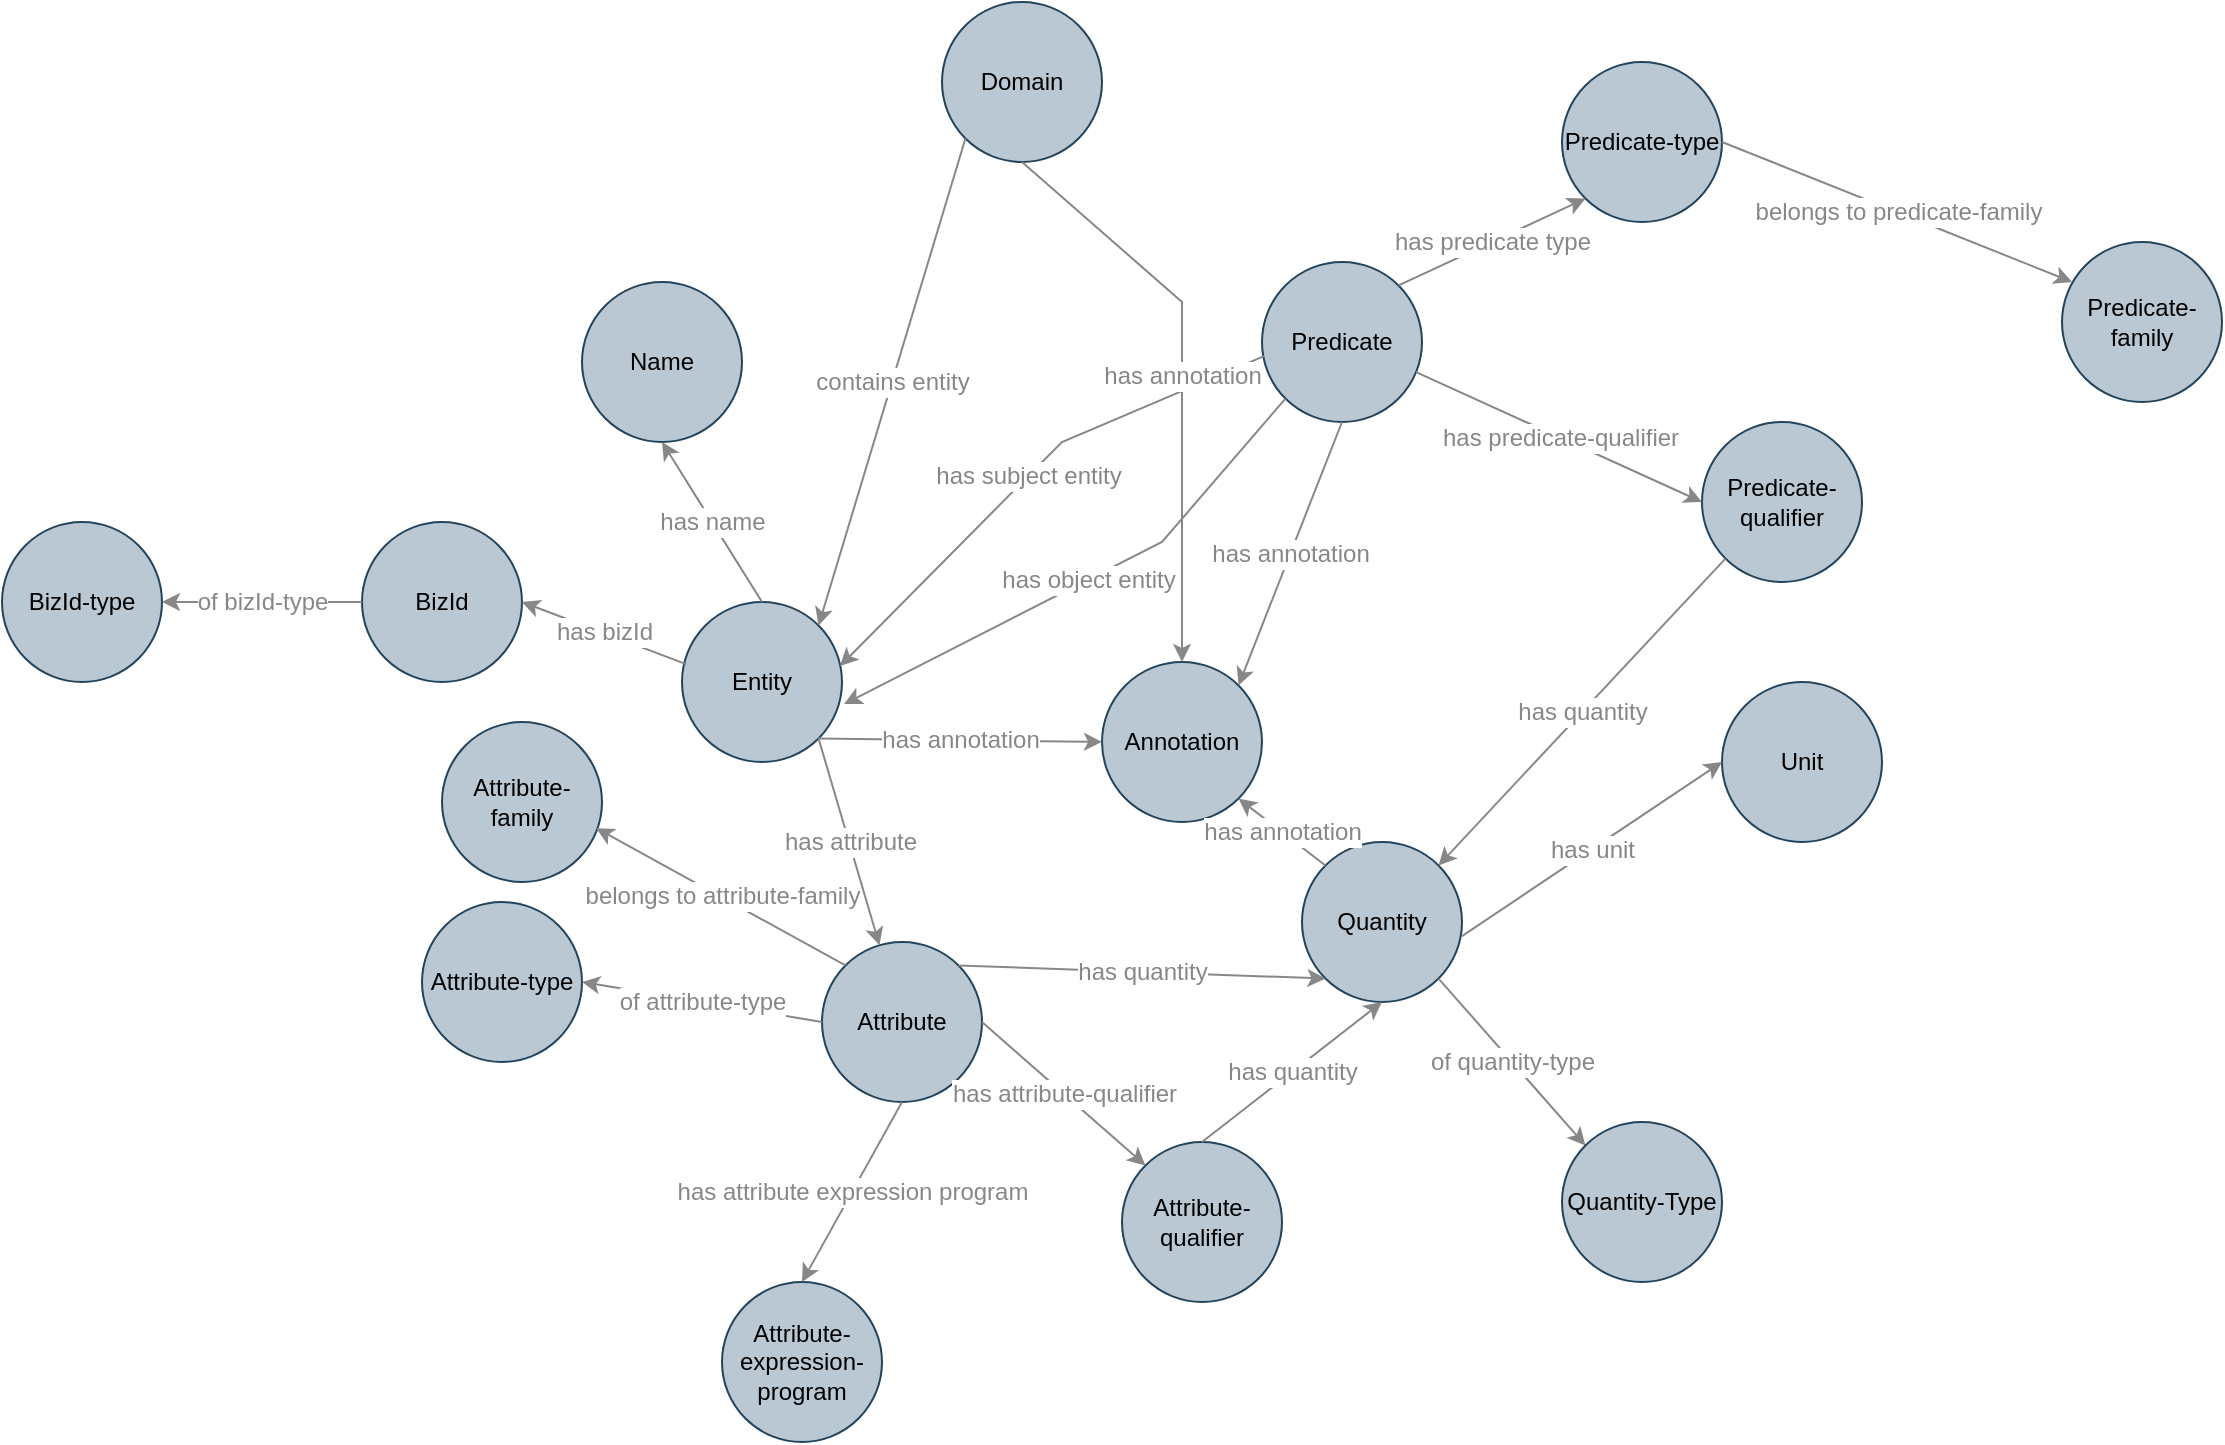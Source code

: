 <mxfile version="20.8.3" type="github" pages="6">
  <diagram id="VreeoxrG_G7b2HJ_gmH3" name="Tokens">
    <mxGraphModel dx="2156" dy="1936" grid="1" gridSize="10" guides="1" tooltips="1" connect="1" arrows="1" fold="1" page="1" pageScale="1" pageWidth="850" pageHeight="1100" math="0" shadow="0">
      <root>
        <mxCell id="0" />
        <mxCell id="1" parent="0" />
        <mxCell id="mj-fI5UblqbeiqlXQzEj-1" value="Quantity" style="ellipse;whiteSpace=wrap;html=1;aspect=fixed;fillColor=#bac8d3;strokeColor=#23445d;" parent="1" vertex="1">
          <mxGeometry x="480" y="310" width="80" height="80" as="geometry" />
        </mxCell>
        <mxCell id="mj-fI5UblqbeiqlXQzEj-2" value="Attribute-type" style="ellipse;whiteSpace=wrap;html=1;aspect=fixed;fillColor=#bac8d3;strokeColor=#23445d;" parent="1" vertex="1">
          <mxGeometry x="40" y="340" width="80" height="80" as="geometry" />
        </mxCell>
        <mxCell id="mj-fI5UblqbeiqlXQzEj-3" value="Name" style="ellipse;whiteSpace=wrap;html=1;aspect=fixed;fillColor=#bac8d3;strokeColor=#23445d;" parent="1" vertex="1">
          <mxGeometry x="120" y="30" width="80" height="80" as="geometry" />
        </mxCell>
        <mxCell id="mj-fI5UblqbeiqlXQzEj-4" value="BizId" style="ellipse;whiteSpace=wrap;html=1;aspect=fixed;fillColor=#bac8d3;strokeColor=#23445d;" parent="1" vertex="1">
          <mxGeometry x="10" y="150" width="80" height="80" as="geometry" />
        </mxCell>
        <mxCell id="mj-fI5UblqbeiqlXQzEj-5" value="Attribute-qualifier" style="ellipse;whiteSpace=wrap;html=1;aspect=fixed;fillColor=#bac8d3;strokeColor=#23445d;" parent="1" vertex="1">
          <mxGeometry x="390" y="460" width="80" height="80" as="geometry" />
        </mxCell>
        <mxCell id="mj-fI5UblqbeiqlXQzEj-6" value="Attribute" style="ellipse;whiteSpace=wrap;html=1;aspect=fixed;fillColor=#bac8d3;strokeColor=#23445d;" parent="1" vertex="1">
          <mxGeometry x="240" y="360" width="80" height="80" as="geometry" />
        </mxCell>
        <mxCell id="mj-fI5UblqbeiqlXQzEj-7" value="Entity" style="ellipse;whiteSpace=wrap;html=1;aspect=fixed;fillColor=#bac8d3;strokeColor=#23445d;" parent="1" vertex="1">
          <mxGeometry x="170" y="190" width="80" height="80" as="geometry" />
        </mxCell>
        <mxCell id="mj-fI5UblqbeiqlXQzEj-8" value="Domain" style="ellipse;whiteSpace=wrap;html=1;aspect=fixed;fillColor=#bac8d3;strokeColor=#23445d;" parent="1" vertex="1">
          <mxGeometry x="300" y="-110" width="80" height="80" as="geometry" />
        </mxCell>
        <mxCell id="mj-fI5UblqbeiqlXQzEj-9" value="BizId-type" style="ellipse;whiteSpace=wrap;html=1;aspect=fixed;fillColor=#bac8d3;strokeColor=#23445d;" parent="1" vertex="1">
          <mxGeometry x="-170" y="150" width="80" height="80" as="geometry" />
        </mxCell>
        <mxCell id="mj-fI5UblqbeiqlXQzEj-10" value="Unit" style="ellipse;whiteSpace=wrap;html=1;aspect=fixed;fillColor=#bac8d3;strokeColor=#23445d;" parent="1" vertex="1">
          <mxGeometry x="690" y="230" width="80" height="80" as="geometry" />
        </mxCell>
        <mxCell id="mj-fI5UblqbeiqlXQzEj-11" value="Attribute-family" style="ellipse;whiteSpace=wrap;html=1;aspect=fixed;fillColor=#bac8d3;strokeColor=#23445d;" parent="1" vertex="1">
          <mxGeometry x="50" y="250" width="80" height="80" as="geometry" />
        </mxCell>
        <mxCell id="mj-fI5UblqbeiqlXQzEj-12" value="Attribute-expression-program" style="ellipse;whiteSpace=wrap;html=1;aspect=fixed;fillColor=#bac8d3;strokeColor=#23445d;" parent="1" vertex="1">
          <mxGeometry x="190" y="530" width="80" height="80" as="geometry" />
        </mxCell>
        <mxCell id="mj-fI5UblqbeiqlXQzEj-13" value="Predicate-type" style="ellipse;whiteSpace=wrap;html=1;aspect=fixed;fillColor=#bac8d3;strokeColor=#23445d;" parent="1" vertex="1">
          <mxGeometry x="610" y="-80" width="80" height="80" as="geometry" />
        </mxCell>
        <mxCell id="mj-fI5UblqbeiqlXQzEj-14" value="Predicate-qualifier" style="ellipse;whiteSpace=wrap;html=1;aspect=fixed;fillColor=#bac8d3;strokeColor=#23445d;" parent="1" vertex="1">
          <mxGeometry x="680" y="100" width="80" height="80" as="geometry" />
        </mxCell>
        <mxCell id="mj-fI5UblqbeiqlXQzEj-15" value="Predicate" style="ellipse;whiteSpace=wrap;html=1;aspect=fixed;fillColor=#bac8d3;strokeColor=#23445d;" parent="1" vertex="1">
          <mxGeometry x="460" y="20" width="80" height="80" as="geometry" />
        </mxCell>
        <mxCell id="mj-fI5UblqbeiqlXQzEj-16" value="Predicate-family" style="ellipse;whiteSpace=wrap;html=1;aspect=fixed;fillColor=#bac8d3;strokeColor=#23445d;" parent="1" vertex="1">
          <mxGeometry x="860" y="10" width="80" height="80" as="geometry" />
        </mxCell>
        <mxCell id="U-xkrZgYIcvZSYzKor_U-2" value="&lt;font color=&quot;#878787&quot;&gt;contains entity&lt;/font&gt;" style="endArrow=classic;html=1;rounded=0;fontSize=12;fontColor=#000000;strokeColor=#878787;exitX=0;exitY=1;exitDx=0;exitDy=0;entryX=1;entryY=0;entryDx=0;entryDy=0;" parent="1" source="mj-fI5UblqbeiqlXQzEj-8" target="mj-fI5UblqbeiqlXQzEj-7" edge="1">
          <mxGeometry width="50" height="50" relative="1" as="geometry">
            <mxPoint x="400" y="450" as="sourcePoint" />
            <mxPoint x="450" y="400" as="targetPoint" />
          </mxGeometry>
        </mxCell>
        <mxCell id="U-xkrZgYIcvZSYzKor_U-3" value="&lt;font color=&quot;#878787&quot;&gt;of bizId-type&lt;/font&gt;" style="endArrow=classic;html=1;rounded=0;fontSize=12;fontColor=#000000;strokeColor=#878787;exitX=0;exitY=0.5;exitDx=0;exitDy=0;entryX=1;entryY=0.5;entryDx=0;entryDy=0;" parent="1" source="mj-fI5UblqbeiqlXQzEj-4" target="mj-fI5UblqbeiqlXQzEj-9" edge="1">
          <mxGeometry width="50" height="50" relative="1" as="geometry">
            <mxPoint x="341.716" y="138.284" as="sourcePoint" />
            <mxPoint x="110" y="230" as="targetPoint" />
          </mxGeometry>
        </mxCell>
        <mxCell id="U-xkrZgYIcvZSYzKor_U-4" value="&lt;font color=&quot;#878787&quot;&gt;has bizId&lt;/font&gt;" style="endArrow=classic;html=1;rounded=0;fontSize=12;fontColor=#000000;strokeColor=#878787;exitX=0.025;exitY=0.388;exitDx=0;exitDy=0;entryX=1;entryY=0.5;entryDx=0;entryDy=0;exitPerimeter=0;" parent="1" source="mj-fI5UblqbeiqlXQzEj-7" target="mj-fI5UblqbeiqlXQzEj-4" edge="1">
          <mxGeometry width="50" height="50" relative="1" as="geometry">
            <mxPoint x="351.716" y="148.284" as="sourcePoint" />
            <mxPoint x="258.284" y="221.716" as="targetPoint" />
          </mxGeometry>
        </mxCell>
        <mxCell id="U-xkrZgYIcvZSYzKor_U-5" value="&lt;font color=&quot;#878787&quot;&gt;has name&lt;/font&gt;" style="endArrow=classic;html=1;rounded=0;fontSize=12;fontColor=#000000;strokeColor=#878787;exitX=0.5;exitY=0;exitDx=0;exitDy=0;entryX=0.5;entryY=1;entryDx=0;entryDy=0;" parent="1" source="mj-fI5UblqbeiqlXQzEj-7" target="mj-fI5UblqbeiqlXQzEj-3" edge="1">
          <mxGeometry width="50" height="50" relative="1" as="geometry">
            <mxPoint x="361.716" y="158.284" as="sourcePoint" />
            <mxPoint x="268.284" y="231.716" as="targetPoint" />
          </mxGeometry>
        </mxCell>
        <mxCell id="U-xkrZgYIcvZSYzKor_U-6" value="&lt;font color=&quot;#878787&quot;&gt;has predicate type&lt;/font&gt;" style="endArrow=classic;html=1;rounded=0;fontSize=12;fontColor=#000000;strokeColor=#878787;exitX=1;exitY=0;exitDx=0;exitDy=0;entryX=0;entryY=1;entryDx=0;entryDy=0;" parent="1" source="mj-fI5UblqbeiqlXQzEj-15" target="mj-fI5UblqbeiqlXQzEj-13" edge="1">
          <mxGeometry width="50" height="50" relative="1" as="geometry">
            <mxPoint x="341.716" y="138.284" as="sourcePoint" />
            <mxPoint x="248.284" y="211.716" as="targetPoint" />
          </mxGeometry>
        </mxCell>
        <mxCell id="U-xkrZgYIcvZSYzKor_U-7" value="&lt;font color=&quot;#878787&quot;&gt;has attribute expression program&lt;/font&gt;" style="endArrow=classic;html=1;rounded=0;fontSize=12;fontColor=#000000;strokeColor=#878787;exitX=0.5;exitY=1;exitDx=0;exitDy=0;entryX=0.5;entryY=0;entryDx=0;entryDy=0;" parent="1" source="mj-fI5UblqbeiqlXQzEj-6" target="mj-fI5UblqbeiqlXQzEj-12" edge="1">
          <mxGeometry width="50" height="50" relative="1" as="geometry">
            <mxPoint x="351.716" y="148.284" as="sourcePoint" />
            <mxPoint x="258.284" y="221.716" as="targetPoint" />
          </mxGeometry>
        </mxCell>
        <mxCell id="U-xkrZgYIcvZSYzKor_U-8" value="&lt;font color=&quot;#878787&quot;&gt;belongs to attribute-family&lt;/font&gt;" style="endArrow=classic;html=1;rounded=0;fontSize=12;fontColor=#000000;strokeColor=#878787;exitX=0;exitY=0;exitDx=0;exitDy=0;entryX=0.963;entryY=0.663;entryDx=0;entryDy=0;entryPerimeter=0;" parent="1" source="mj-fI5UblqbeiqlXQzEj-6" target="mj-fI5UblqbeiqlXQzEj-11" edge="1">
          <mxGeometry width="50" height="50" relative="1" as="geometry">
            <mxPoint x="361.716" y="158.284" as="sourcePoint" />
            <mxPoint x="268.284" y="231.716" as="targetPoint" />
          </mxGeometry>
        </mxCell>
        <mxCell id="U-xkrZgYIcvZSYzKor_U-9" value="&lt;font color=&quot;#878787&quot;&gt;has attribute-qualifier&lt;/font&gt;" style="endArrow=classic;html=1;rounded=0;fontSize=12;fontColor=#000000;strokeColor=#878787;exitX=1;exitY=0.5;exitDx=0;exitDy=0;entryX=0;entryY=0;entryDx=0;entryDy=0;" parent="1" source="mj-fI5UblqbeiqlXQzEj-6" target="mj-fI5UblqbeiqlXQzEj-5" edge="1">
          <mxGeometry width="50" height="50" relative="1" as="geometry">
            <mxPoint x="371.716" y="168.284" as="sourcePoint" />
            <mxPoint x="278.284" y="241.716" as="targetPoint" />
          </mxGeometry>
        </mxCell>
        <mxCell id="U-xkrZgYIcvZSYzKor_U-10" value="&lt;font color=&quot;#878787&quot;&gt;of attribute-type&lt;/font&gt;" style="endArrow=classic;html=1;rounded=0;fontSize=12;fontColor=#000000;strokeColor=#878787;exitX=0;exitY=0.5;exitDx=0;exitDy=0;entryX=1;entryY=0.5;entryDx=0;entryDy=0;" parent="1" source="mj-fI5UblqbeiqlXQzEj-6" target="mj-fI5UblqbeiqlXQzEj-2" edge="1">
          <mxGeometry width="50" height="50" relative="1" as="geometry">
            <mxPoint x="381.716" y="178.284" as="sourcePoint" />
            <mxPoint x="288.284" y="251.716" as="targetPoint" />
          </mxGeometry>
        </mxCell>
        <mxCell id="U-xkrZgYIcvZSYzKor_U-11" value="&lt;font color=&quot;#878787&quot;&gt;has attribute&lt;/font&gt;" style="endArrow=classic;html=1;rounded=0;fontSize=12;fontColor=#000000;strokeColor=#878787;exitX=1;exitY=1;exitDx=0;exitDy=0;" parent="1" source="mj-fI5UblqbeiqlXQzEj-7" target="mj-fI5UblqbeiqlXQzEj-6" edge="1">
          <mxGeometry width="50" height="50" relative="1" as="geometry">
            <mxPoint x="391.716" y="188.284" as="sourcePoint" />
            <mxPoint x="298.284" y="261.716" as="targetPoint" />
          </mxGeometry>
        </mxCell>
        <mxCell id="U-xkrZgYIcvZSYzKor_U-13" value="&lt;font color=&quot;#878787&quot;&gt;has object entity&lt;/font&gt;" style="endArrow=classic;html=1;rounded=0;fontSize=12;fontColor=#000000;strokeColor=#878787;exitX=0;exitY=1;exitDx=0;exitDy=0;entryX=1.013;entryY=0.638;entryDx=0;entryDy=0;entryPerimeter=0;" parent="1" source="mj-fI5UblqbeiqlXQzEj-15" target="mj-fI5UblqbeiqlXQzEj-7" edge="1">
          <mxGeometry width="50" height="50" relative="1" as="geometry">
            <mxPoint x="351.716" y="148.284" as="sourcePoint" />
            <mxPoint x="258.284" y="221.716" as="targetPoint" />
            <Array as="points">
              <mxPoint x="410" y="160" />
            </Array>
          </mxGeometry>
        </mxCell>
        <mxCell id="U-xkrZgYIcvZSYzKor_U-14" value="&lt;font color=&quot;#878787&quot;&gt;has subject entity&lt;/font&gt;" style="endArrow=classic;html=1;rounded=0;fontSize=12;fontColor=#000000;strokeColor=#878787;exitX=0.013;exitY=0.588;exitDx=0;exitDy=0;entryX=0.988;entryY=0.4;entryDx=0;entryDy=0;exitPerimeter=0;entryPerimeter=0;" parent="1" source="mj-fI5UblqbeiqlXQzEj-15" target="mj-fI5UblqbeiqlXQzEj-7" edge="1">
          <mxGeometry width="50" height="50" relative="1" as="geometry">
            <mxPoint x="361.716" y="158.284" as="sourcePoint" />
            <mxPoint x="268.284" y="231.716" as="targetPoint" />
            <Array as="points">
              <mxPoint x="360" y="110" />
            </Array>
          </mxGeometry>
        </mxCell>
        <mxCell id="U-xkrZgYIcvZSYzKor_U-15" value="&lt;font color=&quot;#878787&quot;&gt;has unit&lt;/font&gt;" style="endArrow=classic;html=1;rounded=0;fontSize=12;fontColor=#000000;strokeColor=#878787;exitX=1;exitY=0.588;exitDx=0;exitDy=0;entryX=0;entryY=0.5;entryDx=0;entryDy=0;exitPerimeter=0;" parent="1" source="mj-fI5UblqbeiqlXQzEj-1" target="mj-fI5UblqbeiqlXQzEj-10" edge="1">
          <mxGeometry width="50" height="50" relative="1" as="geometry">
            <mxPoint x="371.716" y="168.284" as="sourcePoint" />
            <mxPoint x="278.284" y="241.716" as="targetPoint" />
          </mxGeometry>
        </mxCell>
        <mxCell id="U-xkrZgYIcvZSYzKor_U-16" value="&lt;font color=&quot;#878787&quot;&gt;of quantity-type&lt;/font&gt;" style="endArrow=classic;html=1;rounded=0;fontSize=12;fontColor=#000000;strokeColor=#878787;exitX=1;exitY=1;exitDx=0;exitDy=0;entryX=0;entryY=0;entryDx=0;entryDy=0;" parent="1" source="mj-fI5UblqbeiqlXQzEj-1" target="U-xkrZgYIcvZSYzKor_U-18" edge="1">
          <mxGeometry width="50" height="50" relative="1" as="geometry">
            <mxPoint x="381.716" y="178.284" as="sourcePoint" />
            <mxPoint x="288.284" y="251.716" as="targetPoint" />
          </mxGeometry>
        </mxCell>
        <mxCell id="U-xkrZgYIcvZSYzKor_U-17" value="&lt;font color=&quot;#878787&quot;&gt;has quantity&lt;/font&gt;" style="endArrow=classic;html=1;rounded=0;fontSize=12;fontColor=#000000;strokeColor=#878787;exitX=1;exitY=0;exitDx=0;exitDy=0;entryX=0;entryY=1;entryDx=0;entryDy=0;" parent="1" source="mj-fI5UblqbeiqlXQzEj-6" target="mj-fI5UblqbeiqlXQzEj-1" edge="1">
          <mxGeometry width="50" height="50" relative="1" as="geometry">
            <mxPoint x="391.716" y="188.284" as="sourcePoint" />
            <mxPoint x="298.284" y="261.716" as="targetPoint" />
          </mxGeometry>
        </mxCell>
        <mxCell id="U-xkrZgYIcvZSYzKor_U-18" value="Quantity-Type" style="ellipse;whiteSpace=wrap;html=1;aspect=fixed;fillColor=#bac8d3;strokeColor=#23445d;" parent="1" vertex="1">
          <mxGeometry x="610" y="450" width="80" height="80" as="geometry" />
        </mxCell>
        <mxCell id="U-xkrZgYIcvZSYzKor_U-19" value="&lt;font color=&quot;#878787&quot;&gt;belongs to predicate-family&lt;/font&gt;" style="endArrow=classic;html=1;rounded=0;fontSize=12;fontColor=#000000;strokeColor=#878787;exitX=1;exitY=0.5;exitDx=0;exitDy=0;entryX=0.063;entryY=0.25;entryDx=0;entryDy=0;entryPerimeter=0;" parent="1" source="mj-fI5UblqbeiqlXQzEj-13" target="mj-fI5UblqbeiqlXQzEj-16" edge="1">
          <mxGeometry width="50" height="50" relative="1" as="geometry">
            <mxPoint x="261.716" y="351.716" as="sourcePoint" />
            <mxPoint x="137.04" y="313.04" as="targetPoint" />
          </mxGeometry>
        </mxCell>
        <mxCell id="U-xkrZgYIcvZSYzKor_U-20" value="&lt;font color=&quot;#878787&quot;&gt;has predicate-qualifier&lt;/font&gt;" style="endArrow=classic;html=1;rounded=0;fontSize=12;fontColor=#000000;strokeColor=#878787;exitX=0.963;exitY=0.688;exitDx=0;exitDy=0;entryX=0;entryY=0.5;entryDx=0;entryDy=0;exitPerimeter=0;" parent="1" source="mj-fI5UblqbeiqlXQzEj-15" target="mj-fI5UblqbeiqlXQzEj-14" edge="1">
          <mxGeometry width="50" height="50" relative="1" as="geometry">
            <mxPoint x="261.716" y="408.284" as="sourcePoint" />
            <mxPoint x="188.284" y="461.716" as="targetPoint" />
          </mxGeometry>
        </mxCell>
        <mxCell id="U-xkrZgYIcvZSYzKor_U-21" value="&lt;font color=&quot;#878787&quot;&gt;has quantity&lt;/font&gt;" style="endArrow=classic;html=1;rounded=0;fontSize=12;fontColor=#000000;strokeColor=#878787;exitX=0;exitY=1;exitDx=0;exitDy=0;entryX=1;entryY=0;entryDx=0;entryDy=0;" parent="1" source="mj-fI5UblqbeiqlXQzEj-14" target="mj-fI5UblqbeiqlXQzEj-1" edge="1">
          <mxGeometry width="50" height="50" relative="1" as="geometry">
            <mxPoint x="318.284" y="351.716" as="sourcePoint" />
            <mxPoint x="431.716" y="298.284" as="targetPoint" />
          </mxGeometry>
        </mxCell>
        <mxCell id="U-xkrZgYIcvZSYzKor_U-22" value="&lt;font color=&quot;#878787&quot;&gt;has quantity&lt;/font&gt;" style="endArrow=classic;html=1;rounded=0;fontSize=12;fontColor=#000000;strokeColor=#878787;exitX=0.5;exitY=0;exitDx=0;exitDy=0;entryX=0.5;entryY=1;entryDx=0;entryDy=0;" parent="1" source="mj-fI5UblqbeiqlXQzEj-5" target="mj-fI5UblqbeiqlXQzEj-1" edge="1">
          <mxGeometry width="50" height="50" relative="1" as="geometry">
            <mxPoint x="651.716" y="158.284" as="sourcePoint" />
            <mxPoint x="488.284" y="241.716" as="targetPoint" />
          </mxGeometry>
        </mxCell>
        <mxCell id="U-xkrZgYIcvZSYzKor_U-23" value="Annotation" style="ellipse;whiteSpace=wrap;html=1;aspect=fixed;fillColor=#bac8d3;strokeColor=#23445d;" parent="1" vertex="1">
          <mxGeometry x="380" y="220" width="80" height="80" as="geometry" />
        </mxCell>
        <mxCell id="U-xkrZgYIcvZSYzKor_U-24" value="&lt;font color=&quot;#878787&quot;&gt;has annotation&lt;/font&gt;" style="endArrow=classic;html=1;rounded=0;fontSize=12;fontColor=#000000;strokeColor=#878787;exitX=1;exitY=1;exitDx=0;exitDy=0;entryX=0;entryY=0.5;entryDx=0;entryDy=0;" parent="1" source="mj-fI5UblqbeiqlXQzEj-7" target="U-xkrZgYIcvZSYzKor_U-23" edge="1">
          <mxGeometry width="50" height="50" relative="1" as="geometry">
            <mxPoint x="321.716" y="-31.716" as="sourcePoint" />
            <mxPoint x="248.284" y="211.716" as="targetPoint" />
          </mxGeometry>
        </mxCell>
        <mxCell id="U-xkrZgYIcvZSYzKor_U-25" value="&lt;font color=&quot;#878787&quot;&gt;has annotation&lt;/font&gt;" style="endArrow=classic;html=1;rounded=0;fontSize=12;fontColor=#000000;strokeColor=#878787;exitX=0.5;exitY=1;exitDx=0;exitDy=0;entryX=1;entryY=0;entryDx=0;entryDy=0;" parent="1" source="mj-fI5UblqbeiqlXQzEj-15" target="U-xkrZgYIcvZSYzKor_U-23" edge="1">
          <mxGeometry width="50" height="50" relative="1" as="geometry">
            <mxPoint x="248.284" y="268.284" as="sourcePoint" />
            <mxPoint x="390" y="270" as="targetPoint" />
          </mxGeometry>
        </mxCell>
        <mxCell id="U-xkrZgYIcvZSYzKor_U-26" value="&lt;font color=&quot;#878787&quot;&gt;has annotation&lt;/font&gt;" style="endArrow=classic;html=1;rounded=0;fontSize=12;fontColor=#000000;strokeColor=#878787;exitX=0.5;exitY=1;exitDx=0;exitDy=0;entryX=0.5;entryY=0;entryDx=0;entryDy=0;" parent="1" source="mj-fI5UblqbeiqlXQzEj-8" target="U-xkrZgYIcvZSYzKor_U-23" edge="1">
          <mxGeometry width="50" height="50" relative="1" as="geometry">
            <mxPoint x="258.284" y="278.284" as="sourcePoint" />
            <mxPoint x="400" y="280" as="targetPoint" />
            <Array as="points">
              <mxPoint x="420" y="40" />
            </Array>
          </mxGeometry>
        </mxCell>
        <mxCell id="U-xkrZgYIcvZSYzKor_U-27" value="&lt;font color=&quot;#878787&quot;&gt;has annotation&lt;/font&gt;" style="endArrow=classic;html=1;rounded=0;fontSize=12;fontColor=#000000;strokeColor=#878787;exitX=0;exitY=0;exitDx=0;exitDy=0;entryX=1;entryY=1;entryDx=0;entryDy=0;" parent="1" source="mj-fI5UblqbeiqlXQzEj-1" target="U-xkrZgYIcvZSYzKor_U-23" edge="1">
          <mxGeometry width="50" height="50" relative="1" as="geometry">
            <mxPoint x="510" y="110" as="sourcePoint" />
            <mxPoint x="458.284" y="241.716" as="targetPoint" />
          </mxGeometry>
        </mxCell>
      </root>
    </mxGraphModel>
  </diagram>
  <diagram id="il6jCBSIXkdWdruZ2cOz" name="HLD">
    <mxGraphModel dx="3236" dy="2084" grid="1" gridSize="10" guides="1" tooltips="1" connect="1" arrows="1" fold="1" page="1" pageScale="1" pageWidth="850" pageHeight="1100" math="0" shadow="0">
      <root>
        <mxCell id="0" />
        <mxCell id="1" parent="0" />
        <mxCell id="Q9gA_biDVS1_ujV0aMJc-1" value="" style="rounded=0;whiteSpace=wrap;html=1;fillColor=#f5f5f5;strokeColor=#666666;fontStyle=0;dashed=1;fontColor=#333333;movable=0;resizable=0;rotatable=0;deletable=0;editable=0;connectable=0;container=0;" vertex="1" parent="1">
          <mxGeometry x="-134" y="527" width="649" height="216" as="geometry" />
        </mxCell>
        <mxCell id="Q9gA_biDVS1_ujV0aMJc-2" value="" style="rounded=0;whiteSpace=wrap;html=1;fillColor=#f5f5f5;strokeColor=#666666;fontStyle=0;dashed=1;fontColor=#333333;movable=1;resizable=1;rotatable=1;deletable=1;editable=1;connectable=1;" vertex="1" parent="1">
          <mxGeometry x="-435" y="-39" width="271" height="780" as="geometry" />
        </mxCell>
        <mxCell id="Q9gA_biDVS1_ujV0aMJc-3" value="" style="rounded=0;whiteSpace=wrap;html=1;fillColor=#f5f5f5;strokeColor=#666666;dashed=1;fontColor=#333333;movable=1;resizable=1;rotatable=1;deletable=1;editable=1;connectable=1;" vertex="1" parent="1">
          <mxGeometry x="-1382" y="-39" width="929" height="783" as="geometry" />
        </mxCell>
        <mxCell id="Q9gA_biDVS1_ujV0aMJc-4" value="&lt;h1&gt;&lt;font style=&quot;font-size: 18px;&quot;&gt;TelOS Jio World&lt;/font&gt;&lt;/h1&gt;" style="text;html=1;strokeColor=none;fillColor=none;spacing=5;spacingTop=-20;whiteSpace=wrap;overflow=hidden;rounded=0;" vertex="1" parent="1">
          <mxGeometry x="-1346" y="-23" width="198" height="37.75" as="geometry" />
        </mxCell>
        <mxCell id="Q9gA_biDVS1_ujV0aMJc-5" value="&lt;span style=&quot;color: rgb(0, 0, 0);&quot;&gt;Telos knowledge Workbench&lt;/span&gt;" style="sketch=0;pointerEvents=1;shadow=0;dashed=0;html=1;strokeColor=#666666;fillColor=#666666;labelPosition=center;verticalLabelPosition=bottom;verticalAlign=top;align=center;outlineConnect=0;shape=mxgraph.veeam2.monitor;fontColor=#333333;" vertex="1" parent="1">
          <mxGeometry x="-1241" y="95" width="96" height="77" as="geometry" />
        </mxCell>
        <mxCell id="Q9gA_biDVS1_ujV0aMJc-6" value="" style="group" vertex="1" connectable="0" parent="1">
          <mxGeometry x="-1332" y="304" width="352" height="200" as="geometry" />
        </mxCell>
        <mxCell id="Q9gA_biDVS1_ujV0aMJc-7" value="" style="group;container=0;fontStyle=4;fillColor=#eeeeee;strokeColor=#36393d;" vertex="1" connectable="0" parent="Q9gA_biDVS1_ujV0aMJc-6">
          <mxGeometry width="341" height="200" as="geometry" />
        </mxCell>
        <mxCell id="Q9gA_biDVS1_ujV0aMJc-8" value="&lt;font style=&quot;font-size: 18px;&quot;&gt;Schema &amp;amp; data ETL pipelines&lt;/font&gt;" style="text;html=1;strokeColor=none;fillColor=none;align=center;verticalAlign=middle;whiteSpace=wrap;rounded=0;fontSize=12;fontColor=#000000;" vertex="1" parent="Q9gA_biDVS1_ujV0aMJc-6">
          <mxGeometry x="1" y="7.3" width="325" height="33.6" as="geometry" />
        </mxCell>
        <mxCell id="Q9gA_biDVS1_ujV0aMJc-9" value="Wiki2Knowledge" style="sketch=0;pointerEvents=1;shadow=0;dashed=0;html=1;strokeColor=#666666;fillColor=#666666;labelPosition=center;verticalLabelPosition=bottom;verticalAlign=top;align=center;outlineConnect=0;shape=mxgraph.veeam2.tape_library;fontColor=#333333;" vertex="1" parent="Q9gA_biDVS1_ujV0aMJc-6">
          <mxGeometry x="144.835" y="75" width="40.132" height="56" as="geometry" />
        </mxCell>
        <mxCell id="Q9gA_biDVS1_ujV0aMJc-10" value="Exel2knowledge" style="sketch=0;pointerEvents=1;shadow=0;dashed=0;html=1;strokeColor=#666666;fillColor=#666666;labelPosition=center;verticalLabelPosition=bottom;verticalAlign=top;align=center;outlineConnect=0;shape=mxgraph.veeam2.tape_library;fontColor=#333333;" vertex="1" parent="Q9gA_biDVS1_ujV0aMJc-6">
          <mxGeometry x="244.89" y="78.5" width="38.681" height="53.5" as="geometry" />
        </mxCell>
        <mxCell id="Q9gA_biDVS1_ujV0aMJc-11" value="JsonToKnowledge" style="sketch=0;pointerEvents=1;shadow=0;dashed=0;html=1;strokeColor=#666666;fillColor=#666666;labelPosition=center;verticalLabelPosition=bottom;verticalAlign=top;align=center;outlineConnect=0;shape=mxgraph.veeam2.tape_library;fontColor=#333333;" vertex="1" parent="Q9gA_biDVS1_ujV0aMJc-6">
          <mxGeometry x="38.879" y="77" width="39.648" height="54" as="geometry" />
        </mxCell>
        <mxCell id="Q9gA_biDVS1_ujV0aMJc-12" value="SME" style="sketch=0;pointerEvents=1;shadow=0;dashed=0;html=1;strokeColor=none;fillColor=#666666;labelPosition=center;verticalLabelPosition=bottom;verticalAlign=top;align=center;outlineConnect=0;shape=mxgraph.veeam2.user;fontColor=#666666;" vertex="1" parent="1">
          <mxGeometry x="-973" y="-191" width="89" height="91" as="geometry" />
        </mxCell>
        <mxCell id="Q9gA_biDVS1_ujV0aMJc-13" value="Knowledge init&lt;br&gt;service" style="sketch=0;pointerEvents=1;shadow=0;dashed=0;html=1;strokeColor=none;fillColor=#666666;labelPosition=center;verticalLabelPosition=bottom;verticalAlign=top;align=center;outlineConnect=0;shape=mxgraph.veeam2.turn_on_off;fontColor=#666666;" vertex="1" parent="1">
          <mxGeometry x="-355" y="542" width="77" height="76" as="geometry" />
        </mxCell>
        <mxCell id="Q9gA_biDVS1_ujV0aMJc-14" value="Vault" style="sketch=0;pointerEvents=1;shadow=0;dashed=0;html=1;strokeColor=#666666;fillColor=#666666;labelPosition=center;verticalLabelPosition=bottom;verticalAlign=top;align=center;outlineConnect=0;shape=mxgraph.veeam2.folder;fontColor=#333333;" vertex="1" parent="1">
          <mxGeometry x="-344" y="346" width="58" height="52" as="geometry" />
        </mxCell>
        <mxCell id="Q9gA_biDVS1_ujV0aMJc-15" value="&lt;span style=&quot;&quot;&gt;&lt;font color=&quot;#666666&quot;&gt;KG default schema&lt;/font&gt;&lt;/span&gt;" style="endArrow=classic;html=1;rounded=0;fontSize=12;fontColor=#000000;strokeColor=#878787;fontStyle=0" edge="1" parent="1" source="Q9gA_biDVS1_ujV0aMJc-14" target="Q9gA_biDVS1_ujV0aMJc-13">
          <mxGeometry width="50" height="50" relative="1" as="geometry">
            <mxPoint x="-634.5" y="314.811" as="sourcePoint" />
            <mxPoint x="-383.915" y="404" as="targetPoint" />
            <Array as="points" />
          </mxGeometry>
        </mxCell>
        <mxCell id="Q9gA_biDVS1_ujV0aMJc-16" value="" style="endArrow=classic;html=1;rounded=0;fontSize=12;fontColor=#000000;strokeColor=#878787;fontStyle=0" edge="1" parent="1" source="Q9gA_biDVS1_ujV0aMJc-13">
          <mxGeometry width="50" height="50" relative="1" as="geometry">
            <mxPoint x="-981" y="417" as="sourcePoint" />
            <mxPoint x="-118" y="508" as="targetPoint" />
            <Array as="points" />
          </mxGeometry>
        </mxCell>
        <mxCell id="Q9gA_biDVS1_ujV0aMJc-17" value="Initializes" style="edgeLabel;html=1;align=center;verticalAlign=middle;resizable=0;points=[];fontColor=#666666;" vertex="1" connectable="0" parent="Q9gA_biDVS1_ujV0aMJc-16">
          <mxGeometry x="-0.151" relative="1" as="geometry">
            <mxPoint x="-1" as="offset" />
          </mxGeometry>
        </mxCell>
        <mxCell id="Q9gA_biDVS1_ujV0aMJc-18" value="Persistent data store" style="group;fillColor=#f5f5f5;strokeColor=#666666;container=0;fontStyle=0;fontSize=18;" vertex="1" connectable="0" parent="1">
          <mxGeometry x="-815" y="161.45" width="291" height="360" as="geometry" />
        </mxCell>
        <mxCell id="Q9gA_biDVS1_ujV0aMJc-19" value="Schema" style="sketch=0;pointerEvents=1;shadow=0;dashed=0;html=1;strokeColor=none;fillColor=#666666;labelPosition=center;verticalLabelPosition=bottom;verticalAlign=top;align=center;outlineConnect=0;shape=mxgraph.veeam2.table;fontColor=#666666;" vertex="1" parent="1">
          <mxGeometry x="-775" y="322.171" width="47" height="54.866" as="geometry" />
        </mxCell>
        <mxCell id="Q9gA_biDVS1_ujV0aMJc-20" value="Document" style="sketch=0;pointerEvents=1;shadow=0;dashed=0;html=1;strokeColor=#666666;fillColor=#666666;labelPosition=center;verticalLabelPosition=bottom;verticalAlign=top;align=center;outlineConnect=0;shape=mxgraph.veeam2.database;fontColor=#333333;" vertex="1" parent="1">
          <mxGeometry x="-755" y="428.053" width="44" height="51.979" as="geometry" />
        </mxCell>
        <mxCell id="Q9gA_biDVS1_ujV0aMJc-21" value="Index" style="sketch=0;pointerEvents=1;shadow=0;dashed=0;html=1;strokeColor=#666666;fillColor=#666666;labelPosition=center;verticalLabelPosition=bottom;verticalAlign=top;align=center;outlineConnect=0;shape=mxgraph.veeam2.file;fontColor=#333333;" vertex="1" parent="1">
          <mxGeometry x="-611" y="426.113" width="43" height="55.348" as="geometry" />
        </mxCell>
        <mxCell id="Q9gA_biDVS1_ujV0aMJc-22" value="Identity" style="sketch=0;pointerEvents=1;shadow=0;dashed=0;html=1;strokeColor=none;fillColor=#666666;labelPosition=center;verticalLabelPosition=bottom;verticalAlign=top;align=center;outlineConnect=0;shape=mxgraph.veeam2.user;fontColor=#666666;" vertex="1" parent="1">
          <mxGeometry x="-610" y="312.853" width="52" height="57.204" as="geometry" />
        </mxCell>
        <mxCell id="Q9gA_biDVS1_ujV0aMJc-23" value="" style="endArrow=classic;html=1;rounded=0;fontSize=12;fontColor=#000000;strokeColor=#878787;fontStyle=0" edge="1" parent="1" target="Q9gA_biDVS1_ujV0aMJc-20">
          <mxGeometry width="50" height="50" relative="1" as="geometry">
            <mxPoint x="-991" y="407.0" as="sourcePoint" />
            <mxPoint x="-811" y="417" as="targetPoint" />
            <Array as="points" />
          </mxGeometry>
        </mxCell>
        <mxCell id="Q9gA_biDVS1_ujV0aMJc-24" value="" style="endArrow=classic;html=1;rounded=0;fontSize=12;fontColor=#000000;strokeColor=#878787;fontStyle=0" edge="1" parent="1" source="Q9gA_biDVS1_ujV0aMJc-5" target="Q9gA_biDVS1_ujV0aMJc-19">
          <mxGeometry width="50" height="50" relative="1" as="geometry">
            <mxPoint x="-420.5" y="229.961" as="sourcePoint" />
            <mxPoint x="-58" y="231.75" as="targetPoint" />
          </mxGeometry>
        </mxCell>
        <mxCell id="Q9gA_biDVS1_ujV0aMJc-25" value="defines" style="endArrow=classic;html=1;rounded=0;fontSize=12;fontColor=#000000;strokeColor=#878787;fontStyle=0" edge="1" parent="1" source="Q9gA_biDVS1_ujV0aMJc-12" target="Q9gA_biDVS1_ujV0aMJc-14">
          <mxGeometry width="50" height="50" relative="1" as="geometry">
            <mxPoint x="-1135" y="166.995" as="sourcePoint" />
            <mxPoint x="-765" y="348.102" as="targetPoint" />
            <Array as="points">
              <mxPoint x="-418" y="58" />
            </Array>
          </mxGeometry>
        </mxCell>
        <mxCell id="Q9gA_biDVS1_ujV0aMJc-26" value="Uses" style="endArrow=classic;html=1;rounded=0;fontSize=12;fontColor=#000000;strokeColor=#878787;fontStyle=0" edge="1" parent="1" source="Q9gA_biDVS1_ujV0aMJc-12" target="Q9gA_biDVS1_ujV0aMJc-5">
          <mxGeometry width="50" height="50" relative="1" as="geometry">
            <mxPoint x="-1125" y="176.995" as="sourcePoint" />
            <mxPoint x="-755" y="358.102" as="targetPoint" />
          </mxGeometry>
        </mxCell>
        <mxCell id="Q9gA_biDVS1_ujV0aMJc-27" value="Knowledge sync&lt;br&gt;service" style="sketch=0;pointerEvents=1;shadow=0;dashed=0;html=1;strokeColor=none;fillColor=#666666;labelPosition=center;verticalLabelPosition=bottom;verticalAlign=top;align=center;outlineConnect=0;shape=mxgraph.veeam2.restore;fontColor=#666666;" vertex="1" parent="1">
          <mxGeometry x="-340" y="148" width="50" height="53" as="geometry" />
        </mxCell>
        <mxCell id="Q9gA_biDVS1_ujV0aMJc-28" value="" style="endArrow=classic;html=1;rounded=0;fontSize=12;fontColor=#000000;strokeColor=#878787;fontStyle=0;" edge="1" parent="1" target="Q9gA_biDVS1_ujV0aMJc-27">
          <mxGeometry width="50" height="50" relative="1" as="geometry">
            <mxPoint x="-134.0" y="254" as="sourcePoint" />
            <mxPoint x="-92" y="253" as="targetPoint" />
            <Array as="points" />
          </mxGeometry>
        </mxCell>
        <mxCell id="Q9gA_biDVS1_ujV0aMJc-29" value="Backup/restore&lt;br style=&quot;border-color: var(--border-color);&quot;&gt;Import/export" style="edgeLabel;html=1;align=center;verticalAlign=middle;resizable=0;points=[];fontColor=#666666;" vertex="1" connectable="0" parent="Q9gA_biDVS1_ujV0aMJc-28">
          <mxGeometry x="0.114" y="-1" relative="1" as="geometry">
            <mxPoint as="offset" />
          </mxGeometry>
        </mxCell>
        <mxCell id="Q9gA_biDVS1_ujV0aMJc-30" value="" style="endArrow=classic;html=1;rounded=0;fontSize=12;fontColor=#000000;strokeColor=#878787;fontStyle=0;" edge="1" parent="1" source="Q9gA_biDVS1_ujV0aMJc-27" target="Q9gA_biDVS1_ujV0aMJc-14">
          <mxGeometry width="50" height="50" relative="1" as="geometry">
            <mxPoint x="-94" y="231" as="sourcePoint" />
            <mxPoint x="-276" y="36.999" as="targetPoint" />
            <Array as="points" />
          </mxGeometry>
        </mxCell>
        <mxCell id="Q9gA_biDVS1_ujV0aMJc-31" value="Backup/restore&lt;br&gt;Import/export" style="edgeLabel;html=1;align=center;verticalAlign=middle;resizable=0;points=[];fontColor=#666666;" vertex="1" connectable="0" parent="Q9gA_biDVS1_ujV0aMJc-30">
          <mxGeometry x="-0.151" relative="1" as="geometry">
            <mxPoint x="-2" y="30" as="offset" />
          </mxGeometry>
        </mxCell>
        <mxCell id="Q9gA_biDVS1_ujV0aMJc-32" value="Config" style="sketch=0;pointerEvents=1;shadow=0;dashed=0;html=1;strokeColor=none;fillColor=#666666;labelPosition=center;verticalLabelPosition=bottom;verticalAlign=top;align=center;outlineConnect=0;shape=mxgraph.veeam2.metadata_file;fontColor=#666666;" vertex="1" parent="1">
          <mxGeometry x="-691.5" y="233.615" width="44" height="54.866" as="geometry" />
        </mxCell>
        <mxCell id="Q9gA_biDVS1_ujV0aMJc-33" value="&lt;span style=&quot;&quot;&gt;&lt;font color=&quot;#666666&quot;&gt;KG meta config&lt;/font&gt;&lt;/span&gt;" style="endArrow=classic;html=1;rounded=0;fontSize=12;fontColor=#000000;strokeColor=#878787;fontStyle=0" edge="1" parent="1" source="Q9gA_biDVS1_ujV0aMJc-32" target="Q9gA_biDVS1_ujV0aMJc-13">
          <mxGeometry width="50" height="50" relative="1" as="geometry">
            <mxPoint x="-553" y="197.001" as="sourcePoint" />
            <mxPoint x="-190.5" y="198.79" as="targetPoint" />
            <Array as="points">
              <mxPoint x="-418" y="312" />
            </Array>
          </mxGeometry>
        </mxCell>
        <mxCell id="Q9gA_biDVS1_ujV0aMJc-34" value="Job schedular" style="sketch=0;pointerEvents=1;shadow=0;dashed=0;html=1;strokeColor=none;fillColor=#666666;labelPosition=center;verticalLabelPosition=bottom;verticalAlign=top;align=center;outlineConnect=0;shape=mxgraph.veeam2.scheduled_backups;fontColor=#666666;" vertex="1" parent="1">
          <mxGeometry x="-338" y="10" width="50" height="51" as="geometry" />
        </mxCell>
        <mxCell id="Q9gA_biDVS1_ujV0aMJc-35" value="" style="endArrow=classic;html=1;rounded=0;fontSize=12;fontColor=#000000;strokeColor=#878787;fontStyle=0;" edge="1" parent="1" source="Q9gA_biDVS1_ujV0aMJc-34" target="Q9gA_biDVS1_ujV0aMJc-27">
          <mxGeometry width="50" height="50" relative="1" as="geometry">
            <mxPoint x="-94.0" y="231.0" as="sourcePoint" />
            <mxPoint x="-280" y="190.009" as="targetPoint" />
            <Array as="points" />
          </mxGeometry>
        </mxCell>
        <mxCell id="Q9gA_biDVS1_ujV0aMJc-36" value="Trigers" style="edgeLabel;html=1;align=center;verticalAlign=middle;resizable=0;points=[];fontColor=#666666;" vertex="1" connectable="0" parent="Q9gA_biDVS1_ujV0aMJc-35">
          <mxGeometry x="-0.151" relative="1" as="geometry">
            <mxPoint x="-1" as="offset" />
          </mxGeometry>
        </mxCell>
        <mxCell id="Q9gA_biDVS1_ujV0aMJc-37" value="" style="group;strokeColor=default;" vertex="1" connectable="0" parent="1">
          <mxGeometry x="-136" y="231" width="314" height="276" as="geometry" />
        </mxCell>
        <mxCell id="Q9gA_biDVS1_ujV0aMJc-38" value="" style="group;fillColor=#f5f5f5;strokeColor=#666666;container=0;fontStyle=0;" vertex="1" connectable="0" parent="Q9gA_biDVS1_ujV0aMJc-37">
          <mxGeometry width="314" height="276" as="geometry" />
        </mxCell>
        <mxCell id="Q9gA_biDVS1_ujV0aMJc-39" value="Knowledge&lt;br&gt;schema" style="outlineConnect=0;dashed=0;verticalLabelPosition=bottom;verticalAlign=top;align=center;html=1;shape=mxgraph.aws3.emr_cluster;fontSize=12;fillColor=#666666;strokeColor=#36393d;fontStyle=0" vertex="1" parent="Q9gA_biDVS1_ujV0aMJc-37">
          <mxGeometry x="55" y="49" width="65" height="67" as="geometry" />
        </mxCell>
        <mxCell id="Q9gA_biDVS1_ujV0aMJc-40" value="Knowledge&lt;br&gt;data" style="outlineConnect=0;dashed=0;verticalLabelPosition=bottom;verticalAlign=top;align=center;html=1;shape=mxgraph.aws3.emr_cluster;fontSize=12;fillColor=#666666;strokeColor=#36393d;fontStyle=0" vertex="1" parent="Q9gA_biDVS1_ujV0aMJc-37">
          <mxGeometry x="196" y="54" width="65" height="67" as="geometry" />
        </mxCell>
        <mxCell id="Q9gA_biDVS1_ujV0aMJc-41" value="Knowledge indices" style="sketch=0;pointerEvents=1;shadow=0;dashed=0;html=1;strokeColor=#666666;fillColor=#666666;labelPosition=center;verticalLabelPosition=bottom;verticalAlign=top;align=center;outlineConnect=0;shape=mxgraph.veeam2.file;fontColor=#333333;" vertex="1" parent="Q9gA_biDVS1_ujV0aMJc-37">
          <mxGeometry x="133" y="165" width="43" height="57.5" as="geometry" />
        </mxCell>
        <mxCell id="Q9gA_biDVS1_ujV0aMJc-42" value="&lt;h1&gt;&lt;font style=&quot;font-size: 18px;&quot;&gt;Knowledge storage&lt;/font&gt;&lt;/h1&gt;" style="text;html=1;strokeColor=none;fillColor=none;spacing=5;spacingTop=-20;whiteSpace=wrap;overflow=hidden;rounded=0;container=0;" vertex="1" parent="Q9gA_biDVS1_ujV0aMJc-37">
          <mxGeometry x="5" y="3" width="216" height="46" as="geometry" />
        </mxCell>
        <mxCell id="Q9gA_biDVS1_ujV0aMJc-43" value="&lt;h1&gt;&lt;font style=&quot;font-size: 18px;&quot;&gt;Utility services&lt;/font&gt;&lt;/h1&gt;" style="text;html=1;strokeColor=none;fillColor=none;spacing=5;spacingTop=-20;whiteSpace=wrap;overflow=hidden;rounded=0;" vertex="1" parent="1">
          <mxGeometry x="-429" y="-39" width="188" height="41" as="geometry" />
        </mxCell>
        <mxCell id="Q9gA_biDVS1_ujV0aMJc-44" value="" style="endArrow=classic;html=1;rounded=0;fontSize=12;fontColor=#000000;strokeColor=#878787;fontStyle=0" edge="1" parent="1" source="Q9gA_biDVS1_ujV0aMJc-13" target="Q9gA_biDVS1_ujV0aMJc-27">
          <mxGeometry width="50" height="50" relative="1" as="geometry">
            <mxPoint x="-268" y="576.035" as="sourcePoint" />
            <mxPoint x="-108" y="518" as="targetPoint" />
            <Array as="points">
              <mxPoint x="-209" y="376" />
            </Array>
          </mxGeometry>
        </mxCell>
        <mxCell id="Q9gA_biDVS1_ujV0aMJc-45" value="Triggers" style="edgeLabel;html=1;align=center;verticalAlign=middle;resizable=0;points=[];fontColor=#666666;" vertex="1" connectable="0" parent="Q9gA_biDVS1_ujV0aMJc-44">
          <mxGeometry x="-0.151" relative="1" as="geometry">
            <mxPoint x="-1" as="offset" />
          </mxGeometry>
        </mxCell>
        <mxCell id="Q9gA_biDVS1_ujV0aMJc-46" value="" style="rounded=0;whiteSpace=wrap;html=1;fillColor=#f5f5f5;strokeColor=#666666;fontStyle=0;dashed=1;fontColor=#333333;movable=1;resizable=1;rotatable=1;deletable=1;editable=1;connectable=1;container=0;" vertex="1" parent="1">
          <mxGeometry x="215" y="-35" width="300" height="543" as="geometry" />
        </mxCell>
        <mxCell id="Q9gA_biDVS1_ujV0aMJc-47" value="&lt;h1&gt;&lt;font style=&quot;font-size: 18px;&quot;&gt;Knowledge repository services&lt;/font&gt;&lt;/h1&gt;" style="text;html=1;strokeColor=none;fillColor=none;spacing=5;spacingTop=-20;whiteSpace=wrap;overflow=hidden;rounded=0;container=0;" vertex="1" parent="1">
          <mxGeometry x="228" y="-27" width="250" height="68.62" as="geometry" />
        </mxCell>
        <mxCell id="Q9gA_biDVS1_ujV0aMJc-48" value="Knowledge&lt;br&gt;search service" style="sketch=0;pointerEvents=1;shadow=0;dashed=0;html=1;strokeColor=none;fillColor=#666666;labelPosition=center;verticalLabelPosition=bottom;verticalAlign=top;align=center;outlineConnect=0;shape=mxgraph.veeam2.magnifying_glass;fontColor=#666666;container=0;" vertex="1" parent="1">
          <mxGeometry x="363" y="95" width="60.38" height="60" as="geometry" />
        </mxCell>
        <mxCell id="Q9gA_biDVS1_ujV0aMJc-49" value="&lt;span style=&quot;color: rgb(51, 51, 51);&quot;&gt;Knowledge&lt;/span&gt;&lt;br style=&quot;border-color: var(--border-color); color: rgb(51, 51, 51);&quot;&gt;&lt;span style=&quot;color: rgb(51, 51, 51);&quot;&gt;knugget&lt;/span&gt;&lt;br style=&quot;border-color: var(--border-color); color: rgb(51, 51, 51);&quot;&gt;&lt;span style=&quot;color: rgb(51, 51, 51);&quot;&gt;Service&lt;/span&gt;" style="sketch=0;pointerEvents=1;shadow=0;dashed=0;html=1;strokeColor=none;fillColor=#666666;labelPosition=center;verticalLabelPosition=bottom;verticalAlign=top;align=center;outlineConnect=0;shape=mxgraph.veeam2.veeam_pn;fontColor=#666666;container=0;" vertex="1" parent="1">
          <mxGeometry x="247.0" y="206" width="59.34" height="61" as="geometry" />
        </mxCell>
        <mxCell id="Q9gA_biDVS1_ujV0aMJc-50" value="Knowledge&lt;br&gt;schema&lt;br&gt;service" style="sketch=0;pointerEvents=1;shadow=0;dashed=0;html=1;strokeColor=none;fillColor=#666666;labelPosition=center;verticalLabelPosition=bottom;verticalAlign=top;align=center;outlineConnect=0;shape=mxgraph.veeam2.vmware_vcloud_director;fontColor=#666666;" vertex="1" parent="1">
          <mxGeometry x="353" y="347" width="60.17" height="60" as="geometry" />
        </mxCell>
        <mxCell id="Q9gA_biDVS1_ujV0aMJc-51" value="" style="group" vertex="1" connectable="0" parent="1">
          <mxGeometry x="-134" y="-35" width="315" height="242" as="geometry" />
        </mxCell>
        <mxCell id="Q9gA_biDVS1_ujV0aMJc-52" value="" style="rounded=0;whiteSpace=wrap;html=1;fillColor=#f5f5f5;strokeColor=#666666;fontColor=#333333;dashed=1;" vertex="1" parent="Q9gA_biDVS1_ujV0aMJc-51">
          <mxGeometry width="315" height="242" as="geometry" />
        </mxCell>
        <mxCell id="Q9gA_biDVS1_ujV0aMJc-53" value="Alering service" style="sketch=0;pointerEvents=1;shadow=0;dashed=0;html=1;strokeColor=#666666;fillColor=#666666;labelPosition=center;verticalLabelPosition=bottom;verticalAlign=top;align=center;outlineConnect=0;shape=mxgraph.veeam2.critical;fontColor=#333333;" vertex="1" parent="Q9gA_biDVS1_ujV0aMJc-51">
          <mxGeometry x="178" y="66" width="54" height="58" as="geometry" />
        </mxCell>
        <mxCell id="Q9gA_biDVS1_ujV0aMJc-54" value="Monitoring" style="sketch=0;pointerEvents=1;shadow=0;dashed=0;html=1;strokeColor=#666666;fillColor=#666666;labelPosition=center;verticalLabelPosition=bottom;verticalAlign=top;align=center;outlineConnect=0;shape=mxgraph.veeam2.microsoft_scom;fontColor=#333333;" vertex="1" parent="Q9gA_biDVS1_ujV0aMJc-51">
          <mxGeometry x="52" y="70" width="54" height="51" as="geometry" />
        </mxCell>
        <mxCell id="Q9gA_biDVS1_ujV0aMJc-55" value="&lt;h1&gt;&lt;font style=&quot;font-size: 18px;&quot;&gt;Knowledge analytics&lt;/font&gt;&lt;/h1&gt;" style="text;html=1;strokeColor=none;fillColor=none;spacing=5;spacingTop=-20;whiteSpace=wrap;overflow=hidden;rounded=0;container=0;" vertex="1" parent="Q9gA_biDVS1_ujV0aMJc-51">
          <mxGeometry x="6" y="4" width="250" height="47" as="geometry" />
        </mxCell>
        <mxCell id="Q9gA_biDVS1_ujV0aMJc-56" value="Reporting" style="sketch=0;pointerEvents=1;shadow=0;dashed=0;html=1;strokeColor=none;fillColor=#666666;labelPosition=center;verticalLabelPosition=bottom;verticalAlign=top;align=center;outlineConnect=0;shape=mxgraph.veeam2.report;fontSize=12;fontColor=#666666;" vertex="1" parent="Q9gA_biDVS1_ujV0aMJc-51">
          <mxGeometry x="126.5" y="161" width="39" height="45" as="geometry" />
        </mxCell>
        <mxCell id="Q9gA_biDVS1_ujV0aMJc-57" value="" style="endArrow=classic;html=1;rounded=0;fontSize=12;fontColor=#000000;strokeColor=#878787;fontStyle=0;" edge="1" parent="1" source="Q9gA_biDVS1_ujV0aMJc-5" target="Q9gA_biDVS1_ujV0aMJc-48">
          <mxGeometry width="50" height="50" relative="1" as="geometry">
            <mxPoint x="-984" y="425" as="sourcePoint" />
            <mxPoint x="83" y="857.25" as="targetPoint" />
            <Array as="points">
              <mxPoint x="-641" y="-140" />
              <mxPoint x="580" y="-135" />
              <mxPoint x="580" y="106" />
            </Array>
          </mxGeometry>
        </mxCell>
        <mxCell id="Q9gA_biDVS1_ujV0aMJc-58" value="Knowledge queries" style="edgeLabel;html=1;align=center;verticalAlign=middle;resizable=0;points=[];fontColor=#666666;" vertex="1" connectable="0" parent="Q9gA_biDVS1_ujV0aMJc-57">
          <mxGeometry x="0.026" relative="1" as="geometry">
            <mxPoint as="offset" />
          </mxGeometry>
        </mxCell>
        <mxCell id="Q9gA_biDVS1_ujV0aMJc-59" value="" style="endArrow=classic;html=1;rounded=0;fontSize=12;fontColor=#000000;strokeColor=#878787;fontStyle=0;entryX=0.915;entryY=0.5;entryDx=0;entryDy=0;entryPerimeter=0;" edge="1" parent="1" source="Q9gA_biDVS1_ujV0aMJc-50" target="Q9gA_biDVS1_ujV0aMJc-39">
          <mxGeometry width="50" height="50" relative="1" as="geometry">
            <mxPoint x="267.31" y="297.132" as="sourcePoint" />
            <mxPoint x="135" y="322.314" as="targetPoint" />
            <Array as="points">
              <mxPoint x="106" y="425" />
            </Array>
          </mxGeometry>
        </mxCell>
        <mxCell id="Q9gA_biDVS1_ujV0aMJc-60" value="publishes to" style="edgeLabel;html=1;align=center;verticalAlign=middle;resizable=0;points=[];fontColor=#666666;container=0;" vertex="1" connectable="0" parent="Q9gA_biDVS1_ujV0aMJc-59">
          <mxGeometry x="-0.151" relative="1" as="geometry">
            <mxPoint x="-1" as="offset" />
          </mxGeometry>
        </mxCell>
        <mxCell id="Q9gA_biDVS1_ujV0aMJc-61" value="" style="endArrow=classic;html=1;rounded=0;fontSize=12;fontColor=#000000;strokeColor=#878787;fontStyle=0;" edge="1" parent="1" target="Q9gA_biDVS1_ujV0aMJc-49">
          <mxGeometry width="50" height="50" relative="1" as="geometry">
            <mxPoint x="-994" y="424" as="sourcePoint" />
            <mxPoint x="322" y="416.558" as="targetPoint" />
            <Array as="points">
              <mxPoint x="-818" y="612" />
              <mxPoint x="-326" y="727" />
            </Array>
          </mxGeometry>
        </mxCell>
        <mxCell id="Q9gA_biDVS1_ujV0aMJc-62" value="Knowledge Ingestion" style="edgeLabel;html=1;align=center;verticalAlign=middle;resizable=0;points=[];fontColor=#666666;" vertex="1" connectable="0" parent="Q9gA_biDVS1_ujV0aMJc-61">
          <mxGeometry x="0.026" relative="1" as="geometry">
            <mxPoint as="offset" />
          </mxGeometry>
        </mxCell>
        <mxCell id="Q9gA_biDVS1_ujV0aMJc-63" value="" style="endArrow=classic;html=1;rounded=0;fontSize=12;fontColor=#000000;strokeColor=#878787;fontStyle=0;" edge="1" parent="1" source="Q9gA_biDVS1_ujV0aMJc-49" target="Q9gA_biDVS1_ujV0aMJc-40">
          <mxGeometry width="50" height="50" relative="1" as="geometry">
            <mxPoint x="107" y="430.0" as="sourcePoint" />
            <mxPoint x="23" y="288" as="targetPoint" />
            <Array as="points" />
          </mxGeometry>
        </mxCell>
        <mxCell id="Q9gA_biDVS1_ujV0aMJc-64" value="publishes to" style="edgeLabel;html=1;align=center;verticalAlign=middle;resizable=0;points=[];fontColor=#666666;container=0;" vertex="1" connectable="0" parent="Q9gA_biDVS1_ujV0aMJc-63">
          <mxGeometry x="-0.151" relative="1" as="geometry">
            <mxPoint x="-1" as="offset" />
          </mxGeometry>
        </mxCell>
        <mxCell id="Q9gA_biDVS1_ujV0aMJc-65" value="Knowledge&lt;br&gt;QA&lt;br&gt;service" style="sketch=0;pointerEvents=1;shadow=0;dashed=0;html=1;strokeColor=none;fillColor=#666666;labelPosition=center;verticalLabelPosition=bottom;verticalAlign=top;align=center;outlineConnect=0;shape=mxgraph.veeam2.vmware_vcloud_director;fontColor=#666666;" vertex="1" parent="1">
          <mxGeometry x="-42" y="580" width="60.17" height="60" as="geometry" />
        </mxCell>
        <mxCell id="Q9gA_biDVS1_ujV0aMJc-66" value="Knowledge reasoning engine" style="sketch=0;pointerEvents=1;shadow=0;dashed=0;html=1;strokeColor=none;fillColor=#666666;labelPosition=center;verticalLabelPosition=bottom;verticalAlign=top;align=center;outlineConnect=0;shape=mxgraph.veeam2.microsoft_active_directory;" vertex="1" parent="1">
          <mxGeometry x="187" y="582" width="60" height="58" as="geometry" />
        </mxCell>
        <mxCell id="Q9gA_biDVS1_ujV0aMJc-67" value="" style="endArrow=classic;html=1;rounded=0;fontSize=12;fontColor=#000000;strokeColor=#878787;fontStyle=0;" edge="1" parent="1" source="Q9gA_biDVS1_ujV0aMJc-65" target="Q9gA_biDVS1_ujV0aMJc-66">
          <mxGeometry width="50" height="50" relative="1" as="geometry">
            <mxPoint x="-124" y="264" as="sourcePoint" />
            <mxPoint x="-280" y="195.481" as="targetPoint" />
            <Array as="points" />
          </mxGeometry>
        </mxCell>
        <mxCell id="Q9gA_biDVS1_ujV0aMJc-68" value="Uses" style="edgeLabel;html=1;align=center;verticalAlign=middle;resizable=0;points=[];fontColor=#666666;" vertex="1" connectable="0" parent="Q9gA_biDVS1_ujV0aMJc-67">
          <mxGeometry x="0.114" y="-1" relative="1" as="geometry">
            <mxPoint as="offset" />
          </mxGeometry>
        </mxCell>
        <mxCell id="Q9gA_biDVS1_ujV0aMJc-69" value="" style="endArrow=classic;html=1;rounded=0;fontSize=12;fontColor=#000000;strokeColor=#878787;fontStyle=0;entryX=0.038;entryY=0.997;entryDx=0;entryDy=0;entryPerimeter=0;" edge="1" parent="1" source="Q9gA_biDVS1_ujV0aMJc-65" target="Q9gA_biDVS1_ujV0aMJc-46">
          <mxGeometry width="50" height="50" relative="1" as="geometry">
            <mxPoint x="28.17" y="620.394" as="sourcePoint" />
            <mxPoint x="197" y="622.607" as="targetPoint" />
            <Array as="points" />
          </mxGeometry>
        </mxCell>
        <mxCell id="Q9gA_biDVS1_ujV0aMJc-70" value="Uses" style="edgeLabel;html=1;align=center;verticalAlign=middle;resizable=0;points=[];fontColor=#666666;" vertex="1" connectable="0" parent="Q9gA_biDVS1_ujV0aMJc-69">
          <mxGeometry x="0.114" y="-1" relative="1" as="geometry">
            <mxPoint as="offset" />
          </mxGeometry>
        </mxCell>
        <mxCell id="Q9gA_biDVS1_ujV0aMJc-71" value="" style="endArrow=classic;html=1;rounded=0;fontSize=12;fontColor=#000000;strokeColor=#878787;fontStyle=0;" edge="1" parent="1" source="Q9gA_biDVS1_ujV0aMJc-5" target="Q9gA_biDVS1_ujV0aMJc-65">
          <mxGeometry width="50" height="50" relative="1" as="geometry">
            <mxPoint x="-981" y="417" as="sourcePoint" />
            <mxPoint x="-745" y="460.031" as="targetPoint" />
            <Array as="points">
              <mxPoint x="-1435" y="133" />
              <mxPoint x="-1431" y="796" />
              <mxPoint x="-71" y="787" />
            </Array>
          </mxGeometry>
        </mxCell>
        <mxCell id="Q9gA_biDVS1_ujV0aMJc-72" value="Queries" style="edgeLabel;html=1;align=center;verticalAlign=middle;resizable=0;points=[];" vertex="1" connectable="0" parent="Q9gA_biDVS1_ujV0aMJc-71">
          <mxGeometry x="0.358" y="6" relative="1" as="geometry">
            <mxPoint as="offset" />
          </mxGeometry>
        </mxCell>
        <mxCell id="Q9gA_biDVS1_ujV0aMJc-73" value="" style="endArrow=classic;startArrow=classic;html=1;rounded=0;fontSize=18;strokeColor=#666666;entryX=-0.048;entryY=0.585;entryDx=0;entryDy=0;entryPerimeter=0;" edge="1" parent="1" source="Q9gA_biDVS1_ujV0aMJc-49" target="Q9gA_biDVS1_ujV0aMJc-48">
          <mxGeometry width="50" height="50" relative="1" as="geometry">
            <mxPoint x="-121" y="442" as="sourcePoint" />
            <mxPoint x="-71" y="392" as="targetPoint" />
          </mxGeometry>
        </mxCell>
        <mxCell id="Q9gA_biDVS1_ujV0aMJc-74" value="RPC call" style="edgeLabel;html=1;align=center;verticalAlign=middle;resizable=0;points=[];fontSize=12;fontColor=#666666;" vertex="1" connectable="0" parent="Q9gA_biDVS1_ujV0aMJc-73">
          <mxGeometry x="-0.008" y="-1" relative="1" as="geometry">
            <mxPoint as="offset" />
          </mxGeometry>
        </mxCell>
        <mxCell id="Q9gA_biDVS1_ujV0aMJc-75" value="" style="endArrow=classic;startArrow=classic;html=1;rounded=0;fontSize=18;strokeColor=#666666;" edge="1" parent="1" source="Q9gA_biDVS1_ujV0aMJc-50" target="Q9gA_biDVS1_ujV0aMJc-48">
          <mxGeometry width="50" height="50" relative="1" as="geometry">
            <mxPoint x="316.528" y="194" as="sourcePoint" />
            <mxPoint x="370.102" y="113.1" as="targetPoint" />
            <Array as="points">
              <mxPoint x="480" y="223" />
            </Array>
          </mxGeometry>
        </mxCell>
        <mxCell id="Q9gA_biDVS1_ujV0aMJc-76" value="&lt;span style=&quot;color: rgb(102, 102, 102); font-size: 12px;&quot;&gt;RPC call&lt;/span&gt;" style="edgeLabel;html=1;align=center;verticalAlign=middle;resizable=0;points=[];fontSize=18;" vertex="1" connectable="0" parent="Q9gA_biDVS1_ujV0aMJc-75">
          <mxGeometry x="0.267" y="-3" relative="1" as="geometry">
            <mxPoint as="offset" />
          </mxGeometry>
        </mxCell>
        <mxCell id="Q9gA_biDVS1_ujV0aMJc-77" value="" style="endArrow=classic;startArrow=classic;html=1;rounded=0;fontSize=18;strokeColor=#666666;" edge="1" parent="1" source="Q9gA_biDVS1_ujV0aMJc-49" target="Q9gA_biDVS1_ujV0aMJc-50">
          <mxGeometry width="50" height="50" relative="1" as="geometry">
            <mxPoint x="326.528" y="204" as="sourcePoint" />
            <mxPoint x="380.102" y="123.1" as="targetPoint" />
          </mxGeometry>
        </mxCell>
        <mxCell id="Q9gA_biDVS1_ujV0aMJc-78" value="RPC call" style="edgeLabel;html=1;align=center;verticalAlign=middle;resizable=0;points=[];fontSize=12;fontColor=#666666;" vertex="1" connectable="0" parent="Q9gA_biDVS1_ujV0aMJc-77">
          <mxGeometry x="-0.012" y="1" relative="1" as="geometry">
            <mxPoint x="-1" as="offset" />
          </mxGeometry>
        </mxCell>
      </root>
    </mxGraphModel>
  </diagram>
  <diagram id="hCV6TqVMXZ0Yg21rwUpT" name="Repository service">
    <mxGraphModel dx="3027" dy="2493" grid="1" gridSize="10" guides="1" tooltips="1" connect="1" arrows="1" fold="1" page="1" pageScale="1" pageWidth="850" pageHeight="1100" math="0" shadow="0">
      <root>
        <mxCell id="0" />
        <mxCell id="1" parent="0" />
        <mxCell id="hF-jqomDjzy7D4nDmvvn-114" value="" style="group" vertex="1" connectable="0" parent="1">
          <mxGeometry x="125" y="-380" width="495" height="1170" as="geometry" />
        </mxCell>
        <mxCell id="3wPhKuWjWTN526D2-zLX-2" value="" style="group;fillColor=#f5f5f5;strokeColor=#666666;container=0;fontStyle=0;" vertex="1" connectable="0" parent="hF-jqomDjzy7D4nDmvvn-114">
          <mxGeometry width="495" height="1170" as="geometry" />
        </mxCell>
        <mxCell id="hF-jqomDjzy7D4nDmvvn-111" value="" style="group" vertex="1" connectable="0" parent="hF-jqomDjzy7D4nDmvvn-114">
          <mxGeometry x="85" y="430" width="320" height="280" as="geometry" />
        </mxCell>
        <mxCell id="hF-jqomDjzy7D4nDmvvn-99" value="" style="rounded=0;whiteSpace=wrap;html=1;fillColor=#f5f5f5;strokeColor=#666666;fontStyle=0;fontColor=#333333;movable=1;resizable=1;rotatable=1;deletable=1;editable=1;connectable=1;container=0;" vertex="1" parent="hF-jqomDjzy7D4nDmvvn-111">
          <mxGeometry width="320" height="280" as="geometry" />
        </mxCell>
        <mxCell id="hF-jqomDjzy7D4nDmvvn-100" value="&lt;h1&gt;&lt;font style=&quot;font-size: 18px;&quot;&gt;Knowledge Index store&lt;/font&gt;&lt;/h1&gt;" style="text;html=1;strokeColor=none;fillColor=none;spacing=5;spacingTop=-20;whiteSpace=wrap;overflow=hidden;rounded=0;container=0;" vertex="1" parent="hF-jqomDjzy7D4nDmvvn-111">
          <mxGeometry x="12" y="10" width="258" height="46" as="geometry" />
        </mxCell>
        <mxCell id="hF-jqomDjzy7D4nDmvvn-101" value="Replica&lt;br&gt;shards" style="sketch=0;shadow=0;dashed=0;html=1;labelPosition=center;verticalLabelPosition=bottom;verticalAlign=top;align=center;outlineConnect=0;shape=mxgraph.veeam.3d.full_datastore;fontSize=12;fontColor=#666666;fillColor=#666666;" vertex="1" parent="hF-jqomDjzy7D4nDmvvn-111">
          <mxGeometry x="210" y="109" width="44" height="60" as="geometry" />
        </mxCell>
        <mxCell id="hF-jqomDjzy7D4nDmvvn-102" value="Active shards" style="sketch=0;shadow=0;dashed=0;html=1;labelPosition=center;verticalLabelPosition=bottom;verticalAlign=top;align=center;outlineConnect=0;shape=mxgraph.veeam.3d.full_datastore;fontSize=12;fontColor=#666666;fillColor=#666666;" vertex="1" parent="hF-jqomDjzy7D4nDmvvn-111">
          <mxGeometry x="68" y="108" width="44" height="60" as="geometry" />
        </mxCell>
        <mxCell id="hF-jqomDjzy7D4nDmvvn-103" value="" style="endArrow=classic;startArrow=classic;html=1;rounded=0;fontSize=18;strokeColor=#666666;" edge="1" parent="hF-jqomDjzy7D4nDmvvn-111" source="hF-jqomDjzy7D4nDmvvn-102" target="hF-jqomDjzy7D4nDmvvn-101">
          <mxGeometry width="50" height="50" relative="1" as="geometry">
            <mxPoint x="530" y="195" as="sourcePoint" />
            <mxPoint x="670" y="195" as="targetPoint" />
          </mxGeometry>
        </mxCell>
        <mxCell id="hF-jqomDjzy7D4nDmvvn-104" value="sync" style="edgeLabel;html=1;align=center;verticalAlign=middle;resizable=0;points=[];fontSize=12;fontColor=#666666;" vertex="1" connectable="0" parent="hF-jqomDjzy7D4nDmvvn-103">
          <mxGeometry x="-0.008" y="-1" relative="1" as="geometry">
            <mxPoint as="offset" />
          </mxGeometry>
        </mxCell>
        <mxCell id="hF-jqomDjzy7D4nDmvvn-112" value="" style="group" vertex="1" connectable="0" parent="hF-jqomDjzy7D4nDmvvn-114">
          <mxGeometry x="85" y="120" width="320" height="280" as="geometry" />
        </mxCell>
        <mxCell id="hF-jqomDjzy7D4nDmvvn-71" value="" style="rounded=0;whiteSpace=wrap;html=1;fillColor=#f5f5f5;strokeColor=#666666;fontStyle=0;fontColor=#333333;movable=1;resizable=1;rotatable=1;deletable=1;editable=1;connectable=1;container=0;" vertex="1" parent="hF-jqomDjzy7D4nDmvvn-112">
          <mxGeometry width="320" height="280" as="geometry" />
        </mxCell>
        <mxCell id="hF-jqomDjzy7D4nDmvvn-88" value="&lt;h1&gt;&lt;font style=&quot;font-size: 18px;&quot;&gt;Knowledge Schema store&lt;/font&gt;&lt;/h1&gt;" style="text;html=1;strokeColor=none;fillColor=none;spacing=5;spacingTop=-20;whiteSpace=wrap;overflow=hidden;rounded=0;container=0;" vertex="1" parent="hF-jqomDjzy7D4nDmvvn-112">
          <mxGeometry x="12" y="10" width="268" height="46" as="geometry" />
        </mxCell>
        <mxCell id="hF-jqomDjzy7D4nDmvvn-95" value="Replica&lt;br&gt;shards" style="sketch=0;shadow=0;dashed=0;html=1;labelPosition=center;verticalLabelPosition=bottom;verticalAlign=top;align=center;outlineConnect=0;shape=mxgraph.veeam.3d.full_datastore;fontSize=12;fontColor=#666666;fillColor=#666666;" vertex="1" parent="hF-jqomDjzy7D4nDmvvn-112">
          <mxGeometry x="210" y="109" width="44" height="60" as="geometry" />
        </mxCell>
        <mxCell id="hF-jqomDjzy7D4nDmvvn-96" value="Active shards" style="sketch=0;shadow=0;dashed=0;html=1;labelPosition=center;verticalLabelPosition=bottom;verticalAlign=top;align=center;outlineConnect=0;shape=mxgraph.veeam.3d.full_datastore;fontSize=12;fontColor=#666666;fillColor=#666666;" vertex="1" parent="hF-jqomDjzy7D4nDmvvn-112">
          <mxGeometry x="68" y="108" width="44" height="60" as="geometry" />
        </mxCell>
        <mxCell id="hF-jqomDjzy7D4nDmvvn-97" value="" style="endArrow=classic;startArrow=classic;html=1;rounded=0;fontSize=18;strokeColor=#666666;" edge="1" parent="hF-jqomDjzy7D4nDmvvn-112" source="hF-jqomDjzy7D4nDmvvn-96" target="hF-jqomDjzy7D4nDmvvn-95">
          <mxGeometry width="50" height="50" relative="1" as="geometry">
            <mxPoint x="530" y="195" as="sourcePoint" />
            <mxPoint x="670" y="195" as="targetPoint" />
          </mxGeometry>
        </mxCell>
        <mxCell id="hF-jqomDjzy7D4nDmvvn-98" value="sync" style="edgeLabel;html=1;align=center;verticalAlign=middle;resizable=0;points=[];fontSize=12;fontColor=#666666;" vertex="1" connectable="0" parent="hF-jqomDjzy7D4nDmvvn-97">
          <mxGeometry x="-0.008" y="-1" relative="1" as="geometry">
            <mxPoint as="offset" />
          </mxGeometry>
        </mxCell>
        <mxCell id="hF-jqomDjzy7D4nDmvvn-113" value="" style="group" vertex="1" connectable="0" parent="hF-jqomDjzy7D4nDmvvn-114">
          <mxGeometry x="85" y="730" width="410" height="400" as="geometry" />
        </mxCell>
        <mxCell id="hF-jqomDjzy7D4nDmvvn-33" value="" style="rounded=0;whiteSpace=wrap;html=1;fillColor=#f5f5f5;strokeColor=#666666;fontStyle=0;fontColor=#333333;movable=1;resizable=1;rotatable=1;deletable=1;editable=1;connectable=1;container=0;" vertex="1" parent="hF-jqomDjzy7D4nDmvvn-113">
          <mxGeometry width="320" height="400" as="geometry" />
        </mxCell>
        <mxCell id="hF-jqomDjzy7D4nDmvvn-30" value="" style="rounded=0;whiteSpace=wrap;html=1;fillColor=#f5f5f5;strokeColor=#666666;fontStyle=0;dashed=1;fontColor=#333333;movable=1;resizable=1;rotatable=1;deletable=1;editable=1;connectable=1;container=0;" vertex="1" parent="hF-jqomDjzy7D4nDmvvn-113">
          <mxGeometry x="184" y="90" width="130" height="280" as="geometry" />
        </mxCell>
        <mxCell id="hF-jqomDjzy7D4nDmvvn-29" value="" style="rounded=0;whiteSpace=wrap;html=1;fillColor=#f5f5f5;strokeColor=#666666;fontStyle=0;dashed=1;fontColor=#333333;movable=1;resizable=1;rotatable=1;deletable=1;editable=1;connectable=1;container=0;" vertex="1" parent="hF-jqomDjzy7D4nDmvvn-113">
          <mxGeometry x="5" y="90" width="130" height="280" as="geometry" />
        </mxCell>
        <mxCell id="hF-jqomDjzy7D4nDmvvn-17" value="" style="endArrow=classic;startArrow=classic;html=1;rounded=0;fontSize=18;strokeColor=#666666;" edge="1" parent="hF-jqomDjzy7D4nDmvvn-113" source="hF-jqomDjzy7D4nDmvvn-90" target="hF-jqomDjzy7D4nDmvvn-89">
          <mxGeometry width="50" height="50" relative="1" as="geometry">
            <mxPoint x="120" y="185" as="sourcePoint" />
            <mxPoint x="260" y="185" as="targetPoint" />
          </mxGeometry>
        </mxCell>
        <mxCell id="hF-jqomDjzy7D4nDmvvn-18" value="sync" style="edgeLabel;html=1;align=center;verticalAlign=middle;resizable=0;points=[];fontSize=12;fontColor=#666666;" vertex="1" connectable="0" parent="hF-jqomDjzy7D4nDmvvn-17">
          <mxGeometry x="-0.008" y="-1" relative="1" as="geometry">
            <mxPoint as="offset" />
          </mxGeometry>
        </mxCell>
        <mxCell id="hF-jqomDjzy7D4nDmvvn-31" value="&lt;h1&gt;&lt;font style=&quot;font-size: 12px;&quot;&gt;Active shards&lt;/font&gt;&lt;/h1&gt;" style="text;html=1;strokeColor=none;fillColor=none;spacing=5;spacingTop=-20;whiteSpace=wrap;overflow=hidden;rounded=0;container=0;" vertex="1" parent="hF-jqomDjzy7D4nDmvvn-113">
          <mxGeometry x="16" y="90" width="106" height="46" as="geometry" />
        </mxCell>
        <mxCell id="hF-jqomDjzy7D4nDmvvn-32" value="&lt;h1&gt;&lt;font style=&quot;font-size: 12px;&quot;&gt;Replica shards&lt;/font&gt;&lt;/h1&gt;" style="text;html=1;strokeColor=none;fillColor=none;spacing=5;spacingTop=-20;whiteSpace=wrap;overflow=hidden;rounded=0;container=0;" vertex="1" parent="hF-jqomDjzy7D4nDmvvn-113">
          <mxGeometry x="194" y="90" width="106" height="46" as="geometry" />
        </mxCell>
        <mxCell id="hF-jqomDjzy7D4nDmvvn-34" value="&lt;h1&gt;&lt;font style=&quot;font-size: 18px;&quot;&gt;Knowledge Data store&lt;/font&gt;&lt;/h1&gt;" style="text;html=1;strokeColor=none;fillColor=none;spacing=5;spacingTop=-20;whiteSpace=wrap;overflow=hidden;rounded=0;container=0;" vertex="1" parent="hF-jqomDjzy7D4nDmvvn-113">
          <mxGeometry x="14" y="10" width="246" height="46" as="geometry" />
        </mxCell>
        <mxCell id="hF-jqomDjzy7D4nDmvvn-89" value="" style="sketch=0;shadow=0;dashed=0;html=1;labelPosition=center;verticalLabelPosition=bottom;verticalAlign=top;align=center;outlineConnect=0;shape=mxgraph.veeam.3d.datastore_volume;fontSize=12;fontColor=#666666;fillColor=#666666;" vertex="1" parent="hF-jqomDjzy7D4nDmvvn-113">
          <mxGeometry x="232" y="181" width="54" height="34" as="geometry" />
        </mxCell>
        <mxCell id="hF-jqomDjzy7D4nDmvvn-90" value="" style="sketch=0;shadow=0;dashed=0;html=1;labelPosition=center;verticalLabelPosition=bottom;verticalAlign=top;align=center;outlineConnect=0;shape=mxgraph.veeam.3d.datastore_volume;fontSize=12;fontColor=#666666;fillColor=#666666;" vertex="1" parent="hF-jqomDjzy7D4nDmvvn-113">
          <mxGeometry x="40" y="181" width="54" height="34" as="geometry" />
        </mxCell>
        <mxCell id="hF-jqomDjzy7D4nDmvvn-91" value="" style="sketch=0;shadow=0;dashed=0;html=1;labelPosition=center;verticalLabelPosition=bottom;verticalAlign=top;align=center;outlineConnect=0;shape=mxgraph.veeam.3d.datastore_volume;fontSize=12;fontColor=#666666;fillColor=#666666;" vertex="1" parent="hF-jqomDjzy7D4nDmvvn-113">
          <mxGeometry x="42" y="323" width="54" height="34" as="geometry" />
        </mxCell>
        <mxCell id="hF-jqomDjzy7D4nDmvvn-92" value="" style="sketch=0;shadow=0;dashed=0;html=1;labelPosition=center;verticalLabelPosition=bottom;verticalAlign=top;align=center;outlineConnect=0;shape=mxgraph.veeam.3d.datastore_volume;fontSize=12;fontColor=#666666;fillColor=#666666;" vertex="1" parent="hF-jqomDjzy7D4nDmvvn-113">
          <mxGeometry x="232" y="253" width="54" height="34" as="geometry" />
        </mxCell>
        <mxCell id="hF-jqomDjzy7D4nDmvvn-93" value="" style="sketch=0;shadow=0;dashed=0;html=1;labelPosition=center;verticalLabelPosition=bottom;verticalAlign=top;align=center;outlineConnect=0;shape=mxgraph.veeam.3d.datastore_volume;fontSize=12;fontColor=#666666;fillColor=#666666;" vertex="1" parent="hF-jqomDjzy7D4nDmvvn-113">
          <mxGeometry x="40" y="253" width="54" height="34" as="geometry" />
        </mxCell>
        <mxCell id="hF-jqomDjzy7D4nDmvvn-21" value="" style="endArrow=classic;startArrow=classic;html=1;rounded=0;fontSize=18;strokeColor=#666666;" edge="1" parent="hF-jqomDjzy7D4nDmvvn-113" source="hF-jqomDjzy7D4nDmvvn-93" target="hF-jqomDjzy7D4nDmvvn-92">
          <mxGeometry width="50" height="50" relative="1" as="geometry">
            <mxPoint x="120" y="255" as="sourcePoint" />
            <mxPoint x="260" y="255" as="targetPoint" />
          </mxGeometry>
        </mxCell>
        <mxCell id="hF-jqomDjzy7D4nDmvvn-22" value="sync" style="edgeLabel;html=1;align=center;verticalAlign=middle;resizable=0;points=[];fontSize=12;fontColor=#666666;" vertex="1" connectable="0" parent="hF-jqomDjzy7D4nDmvvn-21">
          <mxGeometry x="-0.008" y="-1" relative="1" as="geometry">
            <mxPoint as="offset" />
          </mxGeometry>
        </mxCell>
        <mxCell id="hF-jqomDjzy7D4nDmvvn-94" value="" style="sketch=0;shadow=0;dashed=0;html=1;labelPosition=center;verticalLabelPosition=bottom;verticalAlign=top;align=center;outlineConnect=0;shape=mxgraph.veeam.3d.datastore_volume;fontSize=12;fontColor=#666666;fillColor=#666666;" vertex="1" parent="hF-jqomDjzy7D4nDmvvn-113">
          <mxGeometry x="232" y="323" width="54" height="34" as="geometry" />
        </mxCell>
        <mxCell id="hF-jqomDjzy7D4nDmvvn-25" value="" style="endArrow=classic;startArrow=classic;html=1;rounded=0;fontSize=18;strokeColor=#666666;" edge="1" parent="hF-jqomDjzy7D4nDmvvn-113" source="hF-jqomDjzy7D4nDmvvn-91" target="hF-jqomDjzy7D4nDmvvn-94">
          <mxGeometry width="50" height="50" relative="1" as="geometry">
            <mxPoint x="123" y="327" as="sourcePoint" />
            <mxPoint x="264" y="327" as="targetPoint" />
          </mxGeometry>
        </mxCell>
        <mxCell id="hF-jqomDjzy7D4nDmvvn-26" value="sync" style="edgeLabel;html=1;align=center;verticalAlign=middle;resizable=0;points=[];fontSize=12;fontColor=#666666;" vertex="1" connectable="0" parent="hF-jqomDjzy7D4nDmvvn-25">
          <mxGeometry x="-0.008" y="-1" relative="1" as="geometry">
            <mxPoint as="offset" />
          </mxGeometry>
        </mxCell>
        <mxCell id="3wPhKuWjWTN526D2-zLX-6" value="&lt;h1&gt;&lt;font style=&quot;font-size: 18px;&quot;&gt;Knowledge storage&lt;/font&gt;&lt;/h1&gt;" style="text;html=1;strokeColor=none;fillColor=none;spacing=5;spacingTop=-20;whiteSpace=wrap;overflow=hidden;rounded=0;container=0;" vertex="1" parent="hF-jqomDjzy7D4nDmvvn-114">
          <mxGeometry x="15" y="20.0" width="412.74" height="74.57" as="geometry" />
        </mxCell>
        <mxCell id="L-aIYxLEkXDc5YA5J0Xo-1" value="Rest wrapper server" style="sketch=0;shadow=0;dashed=0;html=1;labelPosition=center;verticalLabelPosition=bottom;verticalAlign=top;align=center;outlineConnect=0;shape=mxgraph.veeam.3d.wan_accelerator;fontSize=12;fontColor=#666666;fillColor=#666666;" vertex="1" parent="1">
          <mxGeometry x="-630" y="70" width="60" height="60" as="geometry" />
        </mxCell>
        <mxCell id="L-aIYxLEkXDc5YA5J0Xo-2" value="Load balancer" style="sketch=0;shadow=0;dashed=0;html=1;labelPosition=center;verticalLabelPosition=bottom;verticalAlign=top;align=center;outlineConnect=0;shape=mxgraph.veeam.3d.proxy_appliance;fontSize=12;fontColor=#666666;fillColor=#666666;" vertex="1" parent="1">
          <mxGeometry x="-830" y="71" width="60" height="60" as="geometry" />
        </mxCell>
        <mxCell id="L-aIYxLEkXDc5YA5J0Xo-4" value="&lt;font style=&quot;font-size: 18px;&quot;&gt;Memory cache&lt;/font&gt;" style="sketch=0;shadow=0;dashed=0;html=1;labelPosition=center;verticalLabelPosition=bottom;verticalAlign=top;align=center;outlineConnect=0;shape=mxgraph.veeam.3d.remote_storage;fontSize=12;fontColor=#666666;fillColor=#666666;" vertex="1" parent="1">
          <mxGeometry x="-35" y="180" width="60" height="60" as="geometry" />
        </mxCell>
        <mxCell id="L-aIYxLEkXDc5YA5J0Xo-5" value="&lt;font style=&quot;font-size: 18px;&quot;&gt;Fan out service&lt;/font&gt;" style="sketch=0;shadow=0;dashed=0;html=1;labelPosition=center;verticalLabelPosition=bottom;verticalAlign=top;align=center;outlineConnect=0;shape=mxgraph.veeam.3d.switch;fontSize=12;fontColor=#666666;fillColor=#666666;" vertex="1" parent="1">
          <mxGeometry x="-60" y="-90" width="110" height="60" as="geometry" />
        </mxCell>
        <mxCell id="L-aIYxLEkXDc5YA5J0Xo-7" value="" style="group" vertex="1" connectable="0" parent="1">
          <mxGeometry x="-500" y="-370" width="300" height="340" as="geometry" />
        </mxCell>
        <mxCell id="L-aIYxLEkXDc5YA5J0Xo-8" value="" style="group" vertex="1" connectable="0" parent="L-aIYxLEkXDc5YA5J0Xo-7">
          <mxGeometry x="20" width="300" height="340" as="geometry" />
        </mxCell>
        <mxCell id="wSqglL1-tp1I8v9BKTPA-1" value="" style="rounded=0;whiteSpace=wrap;html=1;fillColor=#f5f5f5;strokeColor=#666666;fontStyle=0;dashed=1;fontColor=#333333;movable=1;resizable=1;rotatable=1;deletable=1;editable=1;connectable=1;container=0;" vertex="1" parent="L-aIYxLEkXDc5YA5J0Xo-8">
          <mxGeometry width="300" height="340" as="geometry" />
        </mxCell>
        <mxCell id="L-aIYxLEkXDc5YA5J0Xo-6" value="&lt;h1&gt;&lt;font style=&quot;font-size: 18px;&quot;&gt;Knowledge schema&lt;/font&gt;&amp;nbsp;&lt;font style=&quot;font-size: 18px;&quot;&gt;service&lt;/font&gt;&lt;/h1&gt;" style="text;html=1;strokeColor=none;fillColor=none;spacing=5;spacingTop=-20;whiteSpace=wrap;overflow=hidden;rounded=0;container=0;" vertex="1" parent="L-aIYxLEkXDc5YA5J0Xo-8">
          <mxGeometry x="5" y="9.28" width="250" height="70.72" as="geometry" />
        </mxCell>
        <mxCell id="L-aIYxLEkXDc5YA5J0Xo-11" value="Read API" style="sketch=0;shadow=0;dashed=0;html=1;labelPosition=center;verticalLabelPosition=bottom;verticalAlign=top;align=center;outlineConnect=0;shape=mxgraph.veeam.3d.vnic;fontSize=18;fontColor=#666666;fillColor=#666666;" vertex="1" parent="L-aIYxLEkXDc5YA5J0Xo-8">
          <mxGeometry x="140" y="97" width="62" height="62" as="geometry" />
        </mxCell>
        <mxCell id="L-aIYxLEkXDc5YA5J0Xo-12" value="Write API" style="sketch=0;shadow=0;dashed=0;html=1;labelPosition=center;verticalLabelPosition=bottom;verticalAlign=top;align=center;outlineConnect=0;shape=mxgraph.veeam.3d.vnic;fontSize=18;fontColor=#666666;fillColor=#666666;" vertex="1" parent="L-aIYxLEkXDc5YA5J0Xo-8">
          <mxGeometry x="140" y="205" width="62" height="62" as="geometry" />
        </mxCell>
        <mxCell id="L-aIYxLEkXDc5YA5J0Xo-13" value="" style="group" vertex="1" connectable="0" parent="1">
          <mxGeometry x="-485" y="439.26" width="300" height="340" as="geometry" />
        </mxCell>
        <mxCell id="L-aIYxLEkXDc5YA5J0Xo-14" value="" style="group" vertex="1" connectable="0" parent="L-aIYxLEkXDc5YA5J0Xo-13">
          <mxGeometry x="20" width="300" height="340" as="geometry" />
        </mxCell>
        <mxCell id="L-aIYxLEkXDc5YA5J0Xo-15" value="" style="rounded=0;whiteSpace=wrap;html=1;fillColor=#f5f5f5;strokeColor=#666666;fontStyle=0;dashed=1;fontColor=#333333;movable=1;resizable=1;rotatable=1;deletable=1;editable=1;connectable=1;container=0;" vertex="1" parent="L-aIYxLEkXDc5YA5J0Xo-14">
          <mxGeometry width="300" height="340" as="geometry" />
        </mxCell>
        <mxCell id="L-aIYxLEkXDc5YA5J0Xo-16" value="&lt;h1&gt;&lt;font style=&quot;font-size: 18px;&quot;&gt;Knowledge search&lt;/font&gt;&amp;nbsp;&lt;font style=&quot;font-size: 18px;&quot;&gt;service&lt;/font&gt;&lt;/h1&gt;" style="text;html=1;strokeColor=none;fillColor=none;spacing=5;spacingTop=-20;whiteSpace=wrap;overflow=hidden;rounded=0;container=0;" vertex="1" parent="L-aIYxLEkXDc5YA5J0Xo-14">
          <mxGeometry x="5" y="9.28" width="250" height="70.72" as="geometry" />
        </mxCell>
        <mxCell id="L-aIYxLEkXDc5YA5J0Xo-17" value="Read API" style="sketch=0;shadow=0;dashed=0;html=1;labelPosition=center;verticalLabelPosition=bottom;verticalAlign=top;align=center;outlineConnect=0;shape=mxgraph.veeam.3d.vnic;fontSize=18;fontColor=#666666;fillColor=#666666;" vertex="1" parent="L-aIYxLEkXDc5YA5J0Xo-14">
          <mxGeometry x="193" y="139" width="62" height="62" as="geometry" />
        </mxCell>
        <mxCell id="L-aIYxLEkXDc5YA5J0Xo-26" value="&lt;font color=&quot;#666666&quot;&gt;Knowledge search&lt;br style=&quot;border-color: var(--border-color);&quot;&gt;language&lt;/font&gt;" style="sketch=0;shadow=0;dashed=0;html=1;labelPosition=center;verticalLabelPosition=bottom;verticalAlign=top;align=center;outlineConnect=0;shape=mxgraph.veeam.3d.veeam_backup_search_server;fontSize=18;" vertex="1" parent="L-aIYxLEkXDc5YA5J0Xo-14">
          <mxGeometry x="48" y="135.5" width="62" height="63" as="geometry" />
        </mxCell>
        <mxCell id="L-aIYxLEkXDc5YA5J0Xo-19" value="" style="group" vertex="1" connectable="0" parent="1">
          <mxGeometry x="-500" y="29" width="300" height="340" as="geometry" />
        </mxCell>
        <mxCell id="L-aIYxLEkXDc5YA5J0Xo-20" value="" style="group" vertex="1" connectable="0" parent="L-aIYxLEkXDc5YA5J0Xo-19">
          <mxGeometry x="20" width="300" height="340" as="geometry" />
        </mxCell>
        <mxCell id="L-aIYxLEkXDc5YA5J0Xo-21" value="" style="rounded=0;whiteSpace=wrap;html=1;fillColor=#f5f5f5;strokeColor=#666666;fontStyle=0;dashed=1;fontColor=#333333;movable=1;resizable=1;rotatable=1;deletable=1;editable=1;connectable=1;container=0;" vertex="1" parent="L-aIYxLEkXDc5YA5J0Xo-20">
          <mxGeometry width="300" height="340" as="geometry" />
        </mxCell>
        <mxCell id="L-aIYxLEkXDc5YA5J0Xo-22" value="&lt;h1&gt;&lt;font style=&quot;font-size: 18px;&quot;&gt;Knowledge data&lt;/font&gt;&amp;nbsp;&lt;font style=&quot;font-size: 18px;&quot;&gt;services&lt;/font&gt;&lt;/h1&gt;" style="text;html=1;strokeColor=none;fillColor=none;spacing=5;spacingTop=-20;whiteSpace=wrap;overflow=hidden;rounded=0;container=0;" vertex="1" parent="L-aIYxLEkXDc5YA5J0Xo-20">
          <mxGeometry x="5" y="9.28" width="250" height="70.72" as="geometry" />
        </mxCell>
        <mxCell id="L-aIYxLEkXDc5YA5J0Xo-23" value="Read API" style="sketch=0;shadow=0;dashed=0;html=1;labelPosition=center;verticalLabelPosition=bottom;verticalAlign=top;align=center;outlineConnect=0;shape=mxgraph.veeam.3d.vnic;fontSize=18;fontColor=#666666;fillColor=#666666;" vertex="1" parent="L-aIYxLEkXDc5YA5J0Xo-20">
          <mxGeometry x="140" y="97" width="62" height="62" as="geometry" />
        </mxCell>
        <mxCell id="L-aIYxLEkXDc5YA5J0Xo-24" value="Write API" style="sketch=0;shadow=0;dashed=0;html=1;labelPosition=center;verticalLabelPosition=bottom;verticalAlign=top;align=center;outlineConnect=0;shape=mxgraph.veeam.3d.vnic;fontSize=18;fontColor=#666666;fillColor=#666666;" vertex="1" parent="L-aIYxLEkXDc5YA5J0Xo-20">
          <mxGeometry x="140" y="205" width="62" height="62" as="geometry" />
        </mxCell>
        <mxCell id="b9Gv1rl9lpfaLtyGl89C-20" value="Write async API" style="sketch=0;shadow=0;dashed=0;html=1;labelPosition=center;verticalLabelPosition=bottom;verticalAlign=top;align=center;outlineConnect=0;shape=mxgraph.veeam.3d.vnic;fontSize=18;fontColor=#666666;fillColor=#666666;" vertex="1" parent="L-aIYxLEkXDc5YA5J0Xo-20">
          <mxGeometry x="30" y="151" width="62" height="62" as="geometry" />
        </mxCell>
        <mxCell id="6QxFM3XdUY9iNwDknqpV-1" value="" style="endArrow=classic;html=1;rounded=0;fontSize=12;fontColor=#000000;strokeColor=#878787;fontStyle=0;" edge="1" parent="1" source="L-aIYxLEkXDc5YA5J0Xo-12" target="L-aIYxLEkXDc5YA5J0Xo-5">
          <mxGeometry width="50" height="50" relative="1" as="geometry">
            <mxPoint x="-134.0" y="254" as="sourcePoint" />
            <mxPoint x="-290" y="185.481" as="targetPoint" />
            <Array as="points" />
          </mxGeometry>
        </mxCell>
        <mxCell id="xnT7fWaEqd5uLUge_K9O-7" value="Write request" style="edgeLabel;html=1;align=center;verticalAlign=middle;resizable=0;points=[];fontSize=18;fontColor=#666666;" vertex="1" connectable="0" parent="6QxFM3XdUY9iNwDknqpV-1">
          <mxGeometry x="0.013" y="6" relative="1" as="geometry">
            <mxPoint as="offset" />
          </mxGeometry>
        </mxCell>
        <mxCell id="6QxFM3XdUY9iNwDknqpV-3" value="" style="endArrow=classic;html=1;rounded=0;fontSize=12;fontColor=#000000;strokeColor=#878787;fontStyle=0;" edge="1" parent="1" source="L-aIYxLEkXDc5YA5J0Xo-23" target="L-aIYxLEkXDc5YA5J0Xo-4">
          <mxGeometry width="50" height="50" relative="1" as="geometry">
            <mxPoint x="-208" y="12.591" as="sourcePoint" />
            <mxPoint x="-40" y="48.307" as="targetPoint" />
            <Array as="points" />
          </mxGeometry>
        </mxCell>
        <mxCell id="b9Gv1rl9lpfaLtyGl89C-15" value="cache hit" style="edgeLabel;html=1;align=center;verticalAlign=middle;resizable=0;points=[];fontSize=18;fontColor=#666666;" vertex="1" connectable="0" parent="6QxFM3XdUY9iNwDknqpV-3">
          <mxGeometry x="0.291" y="1" relative="1" as="geometry">
            <mxPoint as="offset" />
          </mxGeometry>
        </mxCell>
        <mxCell id="6QxFM3XdUY9iNwDknqpV-4" value="" style="endArrow=classic;html=1;rounded=0;fontSize=12;fontColor=#000000;strokeColor=#878787;fontStyle=0;" edge="1" parent="1" source="L-aIYxLEkXDc5YA5J0Xo-5" target="hF-jqomDjzy7D4nDmvvn-96">
          <mxGeometry width="50" height="50" relative="1" as="geometry">
            <mxPoint x="-80" y="280" as="sourcePoint" />
            <mxPoint x="-7.087" y="90" as="targetPoint" />
            <Array as="points" />
          </mxGeometry>
        </mxCell>
        <mxCell id="xnT7fWaEqd5uLUge_K9O-8" value="Write request" style="edgeLabel;html=1;align=center;verticalAlign=middle;resizable=0;points=[];fontSize=18;fontColor=#666666;" vertex="1" connectable="0" parent="6QxFM3XdUY9iNwDknqpV-4">
          <mxGeometry x="-0.016" relative="1" as="geometry">
            <mxPoint x="-1" as="offset" />
          </mxGeometry>
        </mxCell>
        <mxCell id="6QxFM3XdUY9iNwDknqpV-5" value="" style="endArrow=classic;html=1;rounded=0;fontSize=12;fontColor=#000000;strokeColor=#878787;fontStyle=0;" edge="1" parent="1" source="L-aIYxLEkXDc5YA5J0Xo-17" target="L-aIYxLEkXDc5YA5J0Xo-4">
          <mxGeometry width="50" height="50" relative="1" as="geometry">
            <mxPoint x="-206.177" y="384" as="sourcePoint" />
            <mxPoint x="2.913" y="100" as="targetPoint" />
            <Array as="points" />
          </mxGeometry>
        </mxCell>
        <mxCell id="xnT7fWaEqd5uLUge_K9O-1" value="cache hit" style="edgeLabel;html=1;align=center;verticalAlign=middle;resizable=0;points=[];fontSize=18;fontColor=#666666;" vertex="1" connectable="0" parent="6QxFM3XdUY9iNwDknqpV-5">
          <mxGeometry x="0.014" y="-2" relative="1" as="geometry">
            <mxPoint y="1" as="offset" />
          </mxGeometry>
        </mxCell>
        <mxCell id="6QxFM3XdUY9iNwDknqpV-6" value="" style="endArrow=classic;html=1;rounded=0;fontSize=12;fontColor=#000000;strokeColor=#878787;fontStyle=0;" edge="1" parent="1" source="L-aIYxLEkXDc5YA5J0Xo-11" target="L-aIYxLEkXDc5YA5J0Xo-4">
          <mxGeometry width="50" height="50" relative="1" as="geometry">
            <mxPoint x="-196.177" y="394" as="sourcePoint" />
            <mxPoint x="12.913" y="110" as="targetPoint" />
            <Array as="points" />
          </mxGeometry>
        </mxCell>
        <mxCell id="b9Gv1rl9lpfaLtyGl89C-14" value="cache hit" style="edgeLabel;html=1;align=center;verticalAlign=middle;resizable=0;points=[];fontSize=18;fontColor=#666666;" vertex="1" connectable="0" parent="6QxFM3XdUY9iNwDknqpV-6">
          <mxGeometry x="0.137" y="-1" relative="1" as="geometry">
            <mxPoint as="offset" />
          </mxGeometry>
        </mxCell>
        <mxCell id="6QxFM3XdUY9iNwDknqpV-7" value="" style="endArrow=classic;html=1;rounded=0;fontSize=12;fontColor=#000000;strokeColor=#878787;fontStyle=0;entryX=-0.001;entryY=0.153;entryDx=0;entryDy=0;entryPerimeter=0;" edge="1" parent="1" source="L-aIYxLEkXDc5YA5J0Xo-23" target="hF-jqomDjzy7D4nDmvvn-30">
          <mxGeometry width="50" height="50" relative="1" as="geometry">
            <mxPoint x="-206.177" y="384" as="sourcePoint" />
            <mxPoint x="2.913" y="100" as="targetPoint" />
            <Array as="points">
              <mxPoint x="-20" y="370" />
            </Array>
          </mxGeometry>
        </mxCell>
        <mxCell id="b9Gv1rl9lpfaLtyGl89C-16" value="cache miss" style="edgeLabel;html=1;align=center;verticalAlign=middle;resizable=0;points=[];fontSize=18;fontColor=#666666;" vertex="1" connectable="0" parent="6QxFM3XdUY9iNwDknqpV-7">
          <mxGeometry x="-0.034" y="2" relative="1" as="geometry">
            <mxPoint as="offset" />
          </mxGeometry>
        </mxCell>
        <mxCell id="b9Gv1rl9lpfaLtyGl89C-19" value="cache miss" style="edgeLabel;html=1;align=center;verticalAlign=middle;resizable=0;points=[];fontSize=18;fontColor=#666666;" vertex="1" connectable="0" parent="6QxFM3XdUY9iNwDknqpV-7">
          <mxGeometry x="0.476" y="1" relative="1" as="geometry">
            <mxPoint as="offset" />
          </mxGeometry>
        </mxCell>
        <mxCell id="6QxFM3XdUY9iNwDknqpV-8" value="" style="endArrow=classic;html=1;rounded=0;fontSize=12;fontColor=#000000;strokeColor=#878787;fontStyle=0;" edge="1" parent="1" source="L-aIYxLEkXDc5YA5J0Xo-24" target="L-aIYxLEkXDc5YA5J0Xo-5">
          <mxGeometry width="50" height="50" relative="1" as="geometry">
            <mxPoint x="51.176" y="30" as="sourcePoint" />
            <mxPoint x="220" y="-110" as="targetPoint" />
            <Array as="points" />
          </mxGeometry>
        </mxCell>
        <mxCell id="xnT7fWaEqd5uLUge_K9O-11" value="Write request" style="edgeLabel;html=1;align=center;verticalAlign=middle;resizable=0;points=[];fontSize=18;fontColor=#666666;" vertex="1" connectable="0" parent="6QxFM3XdUY9iNwDknqpV-8">
          <mxGeometry x="0.051" y="4" relative="1" as="geometry">
            <mxPoint as="offset" />
          </mxGeometry>
        </mxCell>
        <mxCell id="6QxFM3XdUY9iNwDknqpV-9" value="" style="endArrow=classic;html=1;rounded=0;fontSize=12;fontColor=#000000;strokeColor=#878787;fontStyle=0;" edge="1" parent="1" source="L-aIYxLEkXDc5YA5J0Xo-4" target="hF-jqomDjzy7D4nDmvvn-95">
          <mxGeometry width="50" height="50" relative="1" as="geometry">
            <mxPoint x="-216.177" y="374" as="sourcePoint" />
            <mxPoint x="-7.087" y="90" as="targetPoint" />
            <Array as="points" />
          </mxGeometry>
        </mxCell>
        <mxCell id="6QxFM3XdUY9iNwDknqpV-10" value="" style="endArrow=classic;html=1;rounded=0;fontSize=12;fontColor=#000000;strokeColor=#878787;fontStyle=0;" edge="1" parent="1" source="L-aIYxLEkXDc5YA5J0Xo-5" target="hF-jqomDjzy7D4nDmvvn-102">
          <mxGeometry width="50" height="50" relative="1" as="geometry">
            <mxPoint x="-206.177" y="384" as="sourcePoint" />
            <mxPoint x="2.913" y="100" as="targetPoint" />
            <Array as="points" />
          </mxGeometry>
        </mxCell>
        <mxCell id="xnT7fWaEqd5uLUge_K9O-9" value="Write request" style="edgeLabel;html=1;align=center;verticalAlign=middle;resizable=0;points=[];fontSize=18;fontColor=#666666;" vertex="1" connectable="0" parent="6QxFM3XdUY9iNwDknqpV-10">
          <mxGeometry x="-0.088" y="2" relative="1" as="geometry">
            <mxPoint as="offset" />
          </mxGeometry>
        </mxCell>
        <mxCell id="6QxFM3XdUY9iNwDknqpV-11" value="" style="endArrow=classic;html=1;rounded=0;fontSize=12;fontColor=#000000;strokeColor=#878787;fontStyle=0;" edge="1" parent="1" target="hF-jqomDjzy7D4nDmvvn-101">
          <mxGeometry width="50" height="50" relative="1" as="geometry">
            <mxPoint x="44.595" y="230" as="sourcePoint" />
            <mxPoint x="241.892" y="30" as="targetPoint" />
            <Array as="points" />
          </mxGeometry>
        </mxCell>
        <mxCell id="6QxFM3XdUY9iNwDknqpV-12" value="" style="endArrow=classic;html=1;rounded=0;fontSize=12;fontColor=#000000;strokeColor=#878787;fontStyle=0;entryX=0;entryY=0;entryDx=0;entryDy=0;" edge="1" parent="1" source="L-aIYxLEkXDc5YA5J0Xo-4" target="hF-jqomDjzy7D4nDmvvn-32">
          <mxGeometry width="50" height="50" relative="1" as="geometry">
            <mxPoint x="54.595" y="240" as="sourcePoint" />
            <mxPoint x="220" y="219.668" as="targetPoint" />
            <Array as="points" />
          </mxGeometry>
        </mxCell>
        <mxCell id="b9Gv1rl9lpfaLtyGl89C-1" value="" style="endArrow=classic;html=1;rounded=0;fontSize=12;fontColor=#000000;strokeColor=#878787;fontStyle=0;entryX=0.002;entryY=0.426;entryDx=0;entryDy=0;entryPerimeter=0;" edge="1" parent="1" source="L-aIYxLEkXDc5YA5J0Xo-1" target="L-aIYxLEkXDc5YA5J0Xo-15">
          <mxGeometry width="50" height="50" relative="1" as="geometry">
            <mxPoint x="-208" y="-101.543" as="sourcePoint" />
            <mxPoint x="-26.413" y="30" as="targetPoint" />
            <Array as="points" />
          </mxGeometry>
        </mxCell>
        <mxCell id="b9Gv1rl9lpfaLtyGl89C-2" value="" style="endArrow=classic;html=1;rounded=0;fontSize=12;fontColor=#000000;strokeColor=#878787;fontStyle=0;entryX=-0.009;entryY=0.352;entryDx=0;entryDy=0;entryPerimeter=0;" edge="1" parent="1" source="L-aIYxLEkXDc5YA5J0Xo-1" target="L-aIYxLEkXDc5YA5J0Xo-21">
          <mxGeometry width="50" height="50" relative="1" as="geometry">
            <mxPoint x="-198" y="-91.543" as="sourcePoint" />
            <mxPoint x="-16.413" y="40" as="targetPoint" />
            <Array as="points" />
          </mxGeometry>
        </mxCell>
        <mxCell id="b9Gv1rl9lpfaLtyGl89C-3" value="" style="endArrow=classic;html=1;rounded=0;fontSize=12;fontColor=#000000;strokeColor=#878787;fontStyle=0;entryX=0;entryY=0.5;entryDx=0;entryDy=0;" edge="1" parent="1" source="L-aIYxLEkXDc5YA5J0Xo-1" target="wSqglL1-tp1I8v9BKTPA-1">
          <mxGeometry width="50" height="50" relative="1" as="geometry">
            <mxPoint x="-188" y="-81.543" as="sourcePoint" />
            <mxPoint x="-6.413" y="50" as="targetPoint" />
            <Array as="points" />
          </mxGeometry>
        </mxCell>
        <mxCell id="wSqglL1-tp1I8v9BKTPA-6" value="" style="endArrow=classic;startArrow=classic;html=1;rounded=0;fontSize=18;strokeColor=#666666;entryX=0.5;entryY=1;entryDx=0;entryDy=0;" edge="1" parent="1" target="L-aIYxLEkXDc5YA5J0Xo-21">
          <mxGeometry width="50" height="50" relative="1" as="geometry">
            <mxPoint x="-330" y="460" as="sourcePoint" />
            <mxPoint x="-946" y="770" as="targetPoint" />
          </mxGeometry>
        </mxCell>
        <mxCell id="wSqglL1-tp1I8v9BKTPA-7" value="RPC call" style="edgeLabel;html=1;align=center;verticalAlign=middle;resizable=0;points=[];fontSize=12;fontColor=#666666;" vertex="1" connectable="0" parent="wSqglL1-tp1I8v9BKTPA-6">
          <mxGeometry x="-0.008" y="-1" relative="1" as="geometry">
            <mxPoint as="offset" />
          </mxGeometry>
        </mxCell>
        <mxCell id="b9Gv1rl9lpfaLtyGl89C-5" value="" style="endArrow=classic;startArrow=classic;html=1;rounded=0;fontSize=18;strokeColor=#666666;entryX=0.5;entryY=1;entryDx=0;entryDy=0;exitX=0.587;exitY=-0.064;exitDx=0;exitDy=0;exitPerimeter=0;" edge="1" parent="1" source="L-aIYxLEkXDc5YA5J0Xo-22" target="wSqglL1-tp1I8v9BKTPA-1">
          <mxGeometry width="50" height="50" relative="1" as="geometry">
            <mxPoint x="-320" y="470" as="sourcePoint" />
            <mxPoint x="-320" y="379.0" as="targetPoint" />
          </mxGeometry>
        </mxCell>
        <mxCell id="b9Gv1rl9lpfaLtyGl89C-6" value="RPC call" style="edgeLabel;html=1;align=center;verticalAlign=middle;resizable=0;points=[];fontSize=12;fontColor=#666666;" vertex="1" connectable="0" parent="b9Gv1rl9lpfaLtyGl89C-5">
          <mxGeometry x="-0.008" y="-1" relative="1" as="geometry">
            <mxPoint as="offset" />
          </mxGeometry>
        </mxCell>
        <mxCell id="b9Gv1rl9lpfaLtyGl89C-7" value="" style="endArrow=classic;html=1;rounded=0;fontSize=12;fontColor=#000000;strokeColor=#878787;fontStyle=0;" edge="1" parent="1" source="L-aIYxLEkXDc5YA5J0Xo-2" target="L-aIYxLEkXDc5YA5J0Xo-1">
          <mxGeometry width="50" height="50" relative="1" as="geometry">
            <mxPoint x="-560" y="118.237" as="sourcePoint" />
            <mxPoint x="-412.7" y="158.68" as="targetPoint" />
            <Array as="points" />
          </mxGeometry>
        </mxCell>
        <mxCell id="b9Gv1rl9lpfaLtyGl89C-12" value="" style="endArrow=classic;html=1;rounded=0;fontSize=12;fontColor=#000000;strokeColor=#878787;fontStyle=0;" edge="1" parent="1" source="L-aIYxLEkXDc5YA5J0Xo-17" target="hF-jqomDjzy7D4nDmvvn-101">
          <mxGeometry width="50" height="50" relative="1" as="geometry">
            <mxPoint x="61.176" y="40" as="sourcePoint" />
            <mxPoint x="230" y="-100" as="targetPoint" />
            <Array as="points" />
          </mxGeometry>
        </mxCell>
        <mxCell id="b9Gv1rl9lpfaLtyGl89C-17" value="cache miss" style="edgeLabel;html=1;align=center;verticalAlign=middle;resizable=0;points=[];fontSize=18;fontColor=#666666;" vertex="1" connectable="0" parent="b9Gv1rl9lpfaLtyGl89C-12">
          <mxGeometry x="-0.481" y="-3" relative="1" as="geometry">
            <mxPoint x="44" y="-37" as="offset" />
          </mxGeometry>
        </mxCell>
        <mxCell id="b9Gv1rl9lpfaLtyGl89C-13" value="" style="endArrow=classic;html=1;rounded=0;fontSize=12;fontColor=#000000;strokeColor=#878787;fontStyle=0;" edge="1" parent="1" source="L-aIYxLEkXDc5YA5J0Xo-11" target="hF-jqomDjzy7D4nDmvvn-95">
          <mxGeometry width="50" height="50" relative="1" as="geometry">
            <mxPoint x="71.176" y="50" as="sourcePoint" />
            <mxPoint x="240" y="-90" as="targetPoint" />
            <Array as="points" />
          </mxGeometry>
        </mxCell>
        <mxCell id="b9Gv1rl9lpfaLtyGl89C-18" value="cache miss" style="edgeLabel;html=1;align=center;verticalAlign=middle;resizable=0;points=[];fontSize=18;fontColor=#666666;" vertex="1" connectable="0" parent="b9Gv1rl9lpfaLtyGl89C-13">
          <mxGeometry x="-0.036" relative="1" as="geometry">
            <mxPoint as="offset" />
          </mxGeometry>
        </mxCell>
        <mxCell id="b9Gv1rl9lpfaLtyGl89C-21" value="Queue" style="sketch=0;shadow=0;dashed=0;html=1;labelPosition=center;verticalLabelPosition=bottom;verticalAlign=top;align=center;outlineConnect=0;shape=mxgraph.veeam.3d.tape;fontSize=18;fontColor=#666666;fillColor=#666666;" vertex="1" parent="1">
          <mxGeometry x="-20" y="530" width="63" height="60" as="geometry" />
        </mxCell>
        <mxCell id="b9Gv1rl9lpfaLtyGl89C-22" value="" style="endArrow=classic;html=1;rounded=0;fontSize=12;fontColor=#000000;strokeColor=#878787;fontStyle=0;" edge="1" parent="1" source="b9Gv1rl9lpfaLtyGl89C-20" target="b9Gv1rl9lpfaLtyGl89C-21">
          <mxGeometry width="50" height="50" relative="1" as="geometry">
            <mxPoint x="-208" y="178.35" as="sourcePoint" />
            <mxPoint x="-15" y="249.016" as="targetPoint" />
            <Array as="points">
              <mxPoint x="-210" y="430" />
            </Array>
          </mxGeometry>
        </mxCell>
        <mxCell id="b9Gv1rl9lpfaLtyGl89C-23" value="write requests" style="edgeLabel;html=1;align=center;verticalAlign=middle;resizable=0;points=[];fontSize=18;fontColor=#666666;" vertex="1" connectable="0" parent="b9Gv1rl9lpfaLtyGl89C-22">
          <mxGeometry x="0.291" y="1" relative="1" as="geometry">
            <mxPoint x="-26" y="-60" as="offset" />
          </mxGeometry>
        </mxCell>
        <mxCell id="b9Gv1rl9lpfaLtyGl89C-26" value="" style="endArrow=classic;html=1;rounded=0;fontSize=12;fontColor=#000000;strokeColor=#878787;fontStyle=0;" edge="1" parent="1" source="b9Gv1rl9lpfaLtyGl89C-21" target="L-aIYxLEkXDc5YA5J0Xo-5">
          <mxGeometry width="50" height="50" relative="1" as="geometry">
            <mxPoint x="-268" y="253.774" as="sourcePoint" />
            <mxPoint x="-28.814" y="90" as="targetPoint" />
            <Array as="points">
              <mxPoint x="80" y="330" />
            </Array>
          </mxGeometry>
        </mxCell>
        <mxCell id="mAZiK24C6J3yM-dGHe9c-1" value="Bulk write request" style="edgeLabel;html=1;align=center;verticalAlign=middle;resizable=0;points=[];fontSize=18;fontColor=#666666;" vertex="1" connectable="0" parent="b9Gv1rl9lpfaLtyGl89C-26">
          <mxGeometry x="-0.214" y="2" relative="1" as="geometry">
            <mxPoint as="offset" />
          </mxGeometry>
        </mxCell>
        <mxCell id="xnT7fWaEqd5uLUge_K9O-2" value="" style="endArrow=classic;html=1;rounded=0;fontSize=12;fontColor=#000000;strokeColor=#878787;fontStyle=0;entryX=0.038;entryY=0.321;entryDx=0;entryDy=0;entryPerimeter=0;" edge="1" parent="1" source="L-aIYxLEkXDc5YA5J0Xo-5" target="hF-jqomDjzy7D4nDmvvn-29">
          <mxGeometry width="50" height="50" relative="1" as="geometry">
            <mxPoint x="41.895" y="-20" as="sourcePoint" />
            <mxPoint x="288" y="180.111" as="targetPoint" />
            <Array as="points" />
          </mxGeometry>
        </mxCell>
        <mxCell id="xnT7fWaEqd5uLUge_K9O-10" value="Write request" style="edgeLabel;html=1;align=center;verticalAlign=middle;resizable=0;points=[];fontSize=18;fontColor=#666666;" vertex="1" connectable="0" parent="xnT7fWaEqd5uLUge_K9O-2">
          <mxGeometry x="0.273" y="5" relative="1" as="geometry">
            <mxPoint y="138" as="offset" />
          </mxGeometry>
        </mxCell>
      </root>
    </mxGraphModel>
  </diagram>
  <diagram id="UDvvu-UebJO_Do-vgGMN" name="QA service">
    <mxGraphModel dx="2052" dy="2958" grid="1" gridSize="10" guides="1" tooltips="1" connect="1" arrows="1" fold="1" page="1" pageScale="1" pageWidth="850" pageHeight="1100" math="0" shadow="0">
      <root>
        <mxCell id="0" />
        <mxCell id="1" parent="0" />
        <mxCell id="AWPDKgJW4X9pIjQ1EVnU-1" value="" style="rounded=0;whiteSpace=wrap;html=1;dashed=1;" vertex="1" parent="1">
          <mxGeometry x="1249" y="-51" width="413" height="1176" as="geometry" />
        </mxCell>
        <mxCell id="AWPDKgJW4X9pIjQ1EVnU-2" style="edgeStyle=orthogonalEdgeStyle;rounded=0;orthogonalLoop=1;jettySize=auto;html=1;" edge="1" parent="1" source="AWPDKgJW4X9pIjQ1EVnU-3" target="AWPDKgJW4X9pIjQ1EVnU-12">
          <mxGeometry relative="1" as="geometry" />
        </mxCell>
        <mxCell id="AWPDKgJW4X9pIjQ1EVnU-3" value="Actor" style="shape=umlActor;verticalLabelPosition=bottom;verticalAlign=top;html=1;outlineConnect=0;" vertex="1" parent="1">
          <mxGeometry x="1700" y="464.5" width="30" height="60" as="geometry" />
        </mxCell>
        <mxCell id="AWPDKgJW4X9pIjQ1EVnU-4" value="Question/Answer" style="text;html=1;align=center;verticalAlign=middle;resizable=0;points=[];autosize=1;strokeColor=none;fillColor=none;fontStyle=1" vertex="1" parent="1">
          <mxGeometry x="1546" y="470" width="109" height="18" as="geometry" />
        </mxCell>
        <mxCell id="AWPDKgJW4X9pIjQ1EVnU-5" value="Question to Knowledge State Creation Module&amp;nbsp;&lt;br&gt;&lt;br&gt;(NLP)" style="rounded=0;whiteSpace=wrap;html=1;fontStyle=1;fillColor=#f5f5f5;strokeColor=#666666;fontColor=#333333;" vertex="1" parent="1">
          <mxGeometry x="1278" y="37" width="276" height="227" as="geometry" />
        </mxCell>
        <mxCell id="AWPDKgJW4X9pIjQ1EVnU-6" style="edgeStyle=orthogonalEdgeStyle;rounded=0;orthogonalLoop=1;jettySize=auto;html=1;" edge="1" parent="1" source="AWPDKgJW4X9pIjQ1EVnU-7">
          <mxGeometry relative="1" as="geometry">
            <mxPoint x="1171" y="495.429" as="targetPoint" />
          </mxGeometry>
        </mxCell>
        <mxCell id="AWPDKgJW4X9pIjQ1EVnU-7" value="Knowledge Answer Module&amp;nbsp;&lt;br&gt;(State &amp;amp; Graph)" style="rounded=0;whiteSpace=wrap;html=1;fillColor=#f5f5f5;strokeColor=#666666;fontColor=#333333;" vertex="1" parent="1">
          <mxGeometry x="1274" y="381" width="276" height="227" as="geometry" />
        </mxCell>
        <mxCell id="AWPDKgJW4X9pIjQ1EVnU-8" value="Knowledge Answer to Synthetic Answer" style="rounded=0;whiteSpace=wrap;html=1;fillColor=#f5f5f5;strokeColor=#666666;fontColor=#333333;" vertex="1" parent="1">
          <mxGeometry x="1284" y="763" width="276" height="227" as="geometry" />
        </mxCell>
        <mxCell id="AWPDKgJW4X9pIjQ1EVnU-9" style="edgeStyle=orthogonalEdgeStyle;rounded=0;orthogonalLoop=1;jettySize=auto;html=1;entryX=1;entryY=0.5;entryDx=0;entryDy=0;" edge="1" parent="1" source="AWPDKgJW4X9pIjQ1EVnU-12" target="AWPDKgJW4X9pIjQ1EVnU-5">
          <mxGeometry relative="1" as="geometry">
            <Array as="points">
              <mxPoint x="1622" y="151" />
            </Array>
          </mxGeometry>
        </mxCell>
        <mxCell id="AWPDKgJW4X9pIjQ1EVnU-10" style="edgeStyle=orthogonalEdgeStyle;rounded=0;orthogonalLoop=1;jettySize=auto;html=1;exitX=0;exitY=0.5;exitDx=0;exitDy=0;" edge="1" parent="1" source="AWPDKgJW4X9pIjQ1EVnU-12" target="AWPDKgJW4X9pIjQ1EVnU-7">
          <mxGeometry relative="1" as="geometry" />
        </mxCell>
        <mxCell id="AWPDKgJW4X9pIjQ1EVnU-11" style="edgeStyle=orthogonalEdgeStyle;rounded=0;orthogonalLoop=1;jettySize=auto;html=1;" edge="1" parent="1" source="AWPDKgJW4X9pIjQ1EVnU-12" target="AWPDKgJW4X9pIjQ1EVnU-8">
          <mxGeometry relative="1" as="geometry">
            <Array as="points">
              <mxPoint x="1577" y="494" />
              <mxPoint x="1577" y="877" />
            </Array>
          </mxGeometry>
        </mxCell>
        <mxCell id="AWPDKgJW4X9pIjQ1EVnU-12" value="Knowledge Q/A&amp;nbsp;&lt;br&gt;Service" style="rounded=0;whiteSpace=wrap;html=1;fillColor=#f5f5f5;strokeColor=#666666;fontColor=#333333;" vertex="1" parent="1">
          <mxGeometry x="1590" y="302" width="120" height="381" as="geometry" />
        </mxCell>
        <mxCell id="AWPDKgJW4X9pIjQ1EVnU-13" style="edgeStyle=orthogonalEdgeStyle;rounded=0;orthogonalLoop=1;jettySize=auto;html=1;" edge="1" parent="1" source="AWPDKgJW4X9pIjQ1EVnU-14" target="AWPDKgJW4X9pIjQ1EVnU-1">
          <mxGeometry relative="1" as="geometry" />
        </mxCell>
        <mxCell id="AWPDKgJW4X9pIjQ1EVnU-14" value="" style="rounded=0;whiteSpace=wrap;html=1;fillColor=#f5f5f5;fontColor=#333333;strokeColor=#666666;" vertex="1" parent="1">
          <mxGeometry x="1072.5" y="-335" width="426" height="198" as="geometry" />
        </mxCell>
        <mxCell id="OCw_-4AZf92BLy2iew0r-1" value="Reasoning Engine" style="text;html=1;strokeColor=none;fillColor=none;align=center;verticalAlign=middle;whiteSpace=wrap;rounded=0;fontStyle=1" vertex="1" parent="1">
          <mxGeometry x="998" y="-248" width="166" height="30" as="geometry" />
        </mxCell>
      </root>
    </mxGraphModel>
  </diagram>
  <diagram name="Utility services" id="TTpLcHvKDl48E-_CshGh">
    <mxGraphModel dx="3777" dy="2593" grid="0" gridSize="10" guides="1" tooltips="1" connect="1" arrows="1" fold="1" page="0" pageScale="1" pageWidth="827" pageHeight="1169" math="0" shadow="0">
      <root>
        <mxCell id="u390fHdL9_sMWK1LggJH-0" />
        <mxCell id="u390fHdL9_sMWK1LggJH-1" parent="u390fHdL9_sMWK1LggJH-0" />
        <mxCell id="r_DMRlvHQkGzpGdRNlUU-0" value="&lt;h1&gt;&lt;font style=&quot;font-size: 18px;&quot;&gt;KNowledge utility services&lt;/font&gt;&lt;/h1&gt;" style="text;html=1;strokeColor=none;fillColor=none;spacing=5;spacingTop=-20;whiteSpace=wrap;overflow=hidden;rounded=0;" vertex="1" parent="u390fHdL9_sMWK1LggJH-1">
          <mxGeometry x="-1210" y="-3" width="274" height="41" as="geometry" />
        </mxCell>
        <mxCell id="OBMNgY1PMAvG4o4echsM-0" value="" style="group" vertex="1" connectable="0" parent="u390fHdL9_sMWK1LggJH-1">
          <mxGeometry x="212" y="-367" width="495" height="508" as="geometry" />
        </mxCell>
        <mxCell id="OBMNgY1PMAvG4o4echsM-1" value="" style="group;fillColor=#f5f5f5;strokeColor=#666666;container=0;fontStyle=0;" vertex="1" connectable="0" parent="OBMNgY1PMAvG4o4echsM-0">
          <mxGeometry width="495" height="430" as="geometry" />
        </mxCell>
        <mxCell id="OBMNgY1PMAvG4o4echsM-35" value="&lt;h1&gt;&lt;font style=&quot;font-size: 18px;&quot;&gt;Knowledge storage&lt;/font&gt;&lt;/h1&gt;" style="text;html=1;strokeColor=none;fillColor=none;spacing=5;spacingTop=-20;whiteSpace=wrap;overflow=hidden;rounded=0;container=0;" vertex="1" parent="OBMNgY1PMAvG4o4echsM-0">
          <mxGeometry x="15" y="8.684" width="412.74" height="32.377" as="geometry" />
        </mxCell>
        <mxCell id="8F56hgrvfhWUj6ixgYbt-0" value="Schema store" style="sketch=0;shadow=0;dashed=0;html=1;labelPosition=center;verticalLabelPosition=bottom;verticalAlign=top;align=center;outlineConnect=0;shape=mxgraph.veeam.3d.medium_datastore;fontSize=18;fontColor=#666666;fillColor=#666666;" vertex="1" parent="OBMNgY1PMAvG4o4echsM-0">
          <mxGeometry x="225.5" y="91" width="44" height="60" as="geometry" />
        </mxCell>
        <mxCell id="8F56hgrvfhWUj6ixgYbt-2" value="Data store" style="sketch=0;shadow=0;dashed=0;html=1;labelPosition=center;verticalLabelPosition=bottom;verticalAlign=top;align=center;outlineConnect=0;shape=mxgraph.veeam.3d.medium_datastore;fontSize=18;fontColor=#666666;fillColor=#666666;" vertex="1" parent="OBMNgY1PMAvG4o4echsM-0">
          <mxGeometry x="128" y="229" width="44" height="60" as="geometry" />
        </mxCell>
        <mxCell id="8F56hgrvfhWUj6ixgYbt-5" value="Index store" style="sketch=0;shadow=0;dashed=0;html=1;labelPosition=center;verticalLabelPosition=bottom;verticalAlign=top;align=center;outlineConnect=0;shape=mxgraph.veeam.3d.medium_datastore;fontSize=18;fontColor=#666666;fillColor=#666666;" vertex="1" parent="OBMNgY1PMAvG4o4echsM-0">
          <mxGeometry x="318" y="224" width="44" height="60" as="geometry" />
        </mxCell>
        <mxCell id="OBMNgY1PMAvG4o4echsM-36" value="&lt;font style=&quot;font-size: 18px;&quot;&gt;Memory cache&lt;/font&gt;" style="sketch=0;shadow=0;dashed=0;html=1;labelPosition=center;verticalLabelPosition=bottom;verticalAlign=top;align=center;outlineConnect=0;shape=mxgraph.veeam.3d.remote_storage;fontSize=12;fontColor=#666666;fillColor=#666666;" vertex="1" parent="u390fHdL9_sMWK1LggJH-1">
          <mxGeometry x="-12" y="174" width="60" height="60" as="geometry" />
        </mxCell>
        <mxCell id="OBMNgY1PMAvG4o4echsM-38" value="" style="group" vertex="1" connectable="0" parent="u390fHdL9_sMWK1LggJH-1">
          <mxGeometry x="-500" y="-370" width="300" height="340" as="geometry" />
        </mxCell>
        <mxCell id="OBMNgY1PMAvG4o4echsM-39" value="" style="group" vertex="1" connectable="0" parent="OBMNgY1PMAvG4o4echsM-38">
          <mxGeometry x="20" width="300" height="340" as="geometry" />
        </mxCell>
        <mxCell id="OBMNgY1PMAvG4o4echsM-40" value="" style="rounded=0;whiteSpace=wrap;html=1;fillColor=#f5f5f5;strokeColor=#666666;fontStyle=0;dashed=1;fontColor=#333333;movable=1;resizable=1;rotatable=1;deletable=1;editable=1;connectable=1;container=0;" vertex="1" parent="OBMNgY1PMAvG4o4echsM-39">
          <mxGeometry width="300" height="340" as="geometry" />
        </mxCell>
        <mxCell id="OBMNgY1PMAvG4o4echsM-41" value="&lt;h1&gt;&lt;font style=&quot;font-size: 18px;&quot;&gt;Knowledge schema&lt;/font&gt;&amp;nbsp;&lt;font style=&quot;font-size: 18px;&quot;&gt;service&lt;/font&gt;&lt;/h1&gt;" style="text;html=1;strokeColor=none;fillColor=none;spacing=5;spacingTop=-20;whiteSpace=wrap;overflow=hidden;rounded=0;container=0;" vertex="1" parent="OBMNgY1PMAvG4o4echsM-39">
          <mxGeometry x="5" y="9.28" width="250" height="70.72" as="geometry" />
        </mxCell>
        <mxCell id="OBMNgY1PMAvG4o4echsM-42" value="Read API" style="sketch=0;shadow=0;dashed=0;html=1;labelPosition=center;verticalLabelPosition=bottom;verticalAlign=top;align=center;outlineConnect=0;shape=mxgraph.veeam.3d.vnic;fontSize=18;fontColor=#666666;fillColor=#666666;" vertex="1" parent="OBMNgY1PMAvG4o4echsM-39">
          <mxGeometry x="140" y="97" width="62" height="62" as="geometry" />
        </mxCell>
        <mxCell id="OBMNgY1PMAvG4o4echsM-43" value="Write API" style="sketch=0;shadow=0;dashed=0;html=1;labelPosition=center;verticalLabelPosition=bottom;verticalAlign=top;align=center;outlineConnect=0;shape=mxgraph.veeam.3d.vnic;fontSize=18;fontColor=#666666;fillColor=#666666;" vertex="1" parent="OBMNgY1PMAvG4o4echsM-39">
          <mxGeometry x="140" y="205" width="62" height="62" as="geometry" />
        </mxCell>
        <mxCell id="OBMNgY1PMAvG4o4echsM-50" value="" style="group" vertex="1" connectable="0" parent="u390fHdL9_sMWK1LggJH-1">
          <mxGeometry x="-500" y="29" width="300" height="340" as="geometry" />
        </mxCell>
        <mxCell id="OBMNgY1PMAvG4o4echsM-51" value="" style="group" vertex="1" connectable="0" parent="OBMNgY1PMAvG4o4echsM-50">
          <mxGeometry x="20" width="300" height="340" as="geometry" />
        </mxCell>
        <mxCell id="OBMNgY1PMAvG4o4echsM-52" value="" style="rounded=0;whiteSpace=wrap;html=1;fillColor=#f5f5f5;strokeColor=#666666;fontStyle=0;dashed=1;fontColor=#333333;movable=1;resizable=1;rotatable=1;deletable=1;editable=1;connectable=1;container=0;" vertex="1" parent="OBMNgY1PMAvG4o4echsM-51">
          <mxGeometry width="300" height="340" as="geometry" />
        </mxCell>
        <mxCell id="OBMNgY1PMAvG4o4echsM-53" value="&lt;h1&gt;&lt;font style=&quot;font-size: 18px;&quot;&gt;Knowledge data&lt;/font&gt;&amp;nbsp;&lt;font style=&quot;font-size: 18px;&quot;&gt;services&lt;/font&gt;&lt;/h1&gt;" style="text;html=1;strokeColor=none;fillColor=none;spacing=5;spacingTop=-20;whiteSpace=wrap;overflow=hidden;rounded=0;container=0;" vertex="1" parent="OBMNgY1PMAvG4o4echsM-51">
          <mxGeometry x="5" y="9.28" width="250" height="70.72" as="geometry" />
        </mxCell>
        <mxCell id="OBMNgY1PMAvG4o4echsM-54" value="Read API" style="sketch=0;shadow=0;dashed=0;html=1;labelPosition=center;verticalLabelPosition=bottom;verticalAlign=top;align=center;outlineConnect=0;shape=mxgraph.veeam.3d.vnic;fontSize=18;fontColor=#666666;fillColor=#666666;" vertex="1" parent="OBMNgY1PMAvG4o4echsM-51">
          <mxGeometry x="140" y="97" width="62" height="62" as="geometry" />
        </mxCell>
        <mxCell id="OBMNgY1PMAvG4o4echsM-55" value="Write API" style="sketch=0;shadow=0;dashed=0;html=1;labelPosition=center;verticalLabelPosition=bottom;verticalAlign=top;align=center;outlineConnect=0;shape=mxgraph.veeam.3d.vnic;fontSize=18;fontColor=#666666;fillColor=#666666;" vertex="1" parent="OBMNgY1PMAvG4o4echsM-51">
          <mxGeometry x="140" y="205" width="62" height="62" as="geometry" />
        </mxCell>
        <mxCell id="OBMNgY1PMAvG4o4echsM-56" value="Write async API" style="sketch=0;shadow=0;dashed=0;html=1;labelPosition=center;verticalLabelPosition=bottom;verticalAlign=top;align=center;outlineConnect=0;shape=mxgraph.veeam.3d.vnic;fontSize=18;fontColor=#666666;fillColor=#666666;" vertex="1" parent="OBMNgY1PMAvG4o4echsM-51">
          <mxGeometry x="30" y="151" width="62" height="62" as="geometry" />
        </mxCell>
        <mxCell id="OBMNgY1PMAvG4o4echsM-59" value="" style="endArrow=classic;html=1;rounded=0;fontSize=12;fontColor=#000000;strokeColor=#878787;fontStyle=0;" edge="1" parent="u390fHdL9_sMWK1LggJH-1" source="OBMNgY1PMAvG4o4echsM-54" target="OBMNgY1PMAvG4o4echsM-36">
          <mxGeometry width="50" height="50" relative="1" as="geometry">
            <mxPoint x="-208" y="12.591" as="sourcePoint" />
            <mxPoint x="-40" y="48.307" as="targetPoint" />
            <Array as="points" />
          </mxGeometry>
        </mxCell>
        <mxCell id="OBMNgY1PMAvG4o4echsM-65" value="" style="endArrow=classic;html=1;rounded=0;fontSize=12;fontColor=#000000;strokeColor=#878787;fontStyle=0;" edge="1" parent="u390fHdL9_sMWK1LggJH-1" source="OBMNgY1PMAvG4o4echsM-42" target="OBMNgY1PMAvG4o4echsM-36">
          <mxGeometry width="50" height="50" relative="1" as="geometry">
            <mxPoint x="-196.177" y="394" as="sourcePoint" />
            <mxPoint x="12.913" y="110" as="targetPoint" />
            <Array as="points" />
          </mxGeometry>
        </mxCell>
        <mxCell id="OBMNgY1PMAvG4o4echsM-72" value="" style="endArrow=classic;html=1;rounded=0;fontSize=12;fontColor=#000000;strokeColor=#878787;fontStyle=0;" edge="1" parent="u390fHdL9_sMWK1LggJH-1" source="OBMNgY1PMAvG4o4echsM-36" target="8F56hgrvfhWUj6ixgYbt-2">
          <mxGeometry width="50" height="50" relative="1" as="geometry">
            <mxPoint x="-216.177" y="374" as="sourcePoint" />
            <mxPoint x="420" y="-104.709" as="targetPoint" />
            <Array as="points" />
          </mxGeometry>
        </mxCell>
        <mxCell id="OBMNgY1PMAvG4o4echsM-79" value="" style="endArrow=classic;startArrow=classic;html=1;rounded=0;fontSize=18;strokeColor=#666666;entryX=0.5;entryY=1;entryDx=0;entryDy=0;exitX=0.587;exitY=-0.064;exitDx=0;exitDy=0;exitPerimeter=0;" edge="1" parent="u390fHdL9_sMWK1LggJH-1" source="OBMNgY1PMAvG4o4echsM-53" target="OBMNgY1PMAvG4o4echsM-40">
          <mxGeometry width="50" height="50" relative="1" as="geometry">
            <mxPoint x="-320" y="470" as="sourcePoint" />
            <mxPoint x="-320" y="379.0" as="targetPoint" />
          </mxGeometry>
        </mxCell>
        <mxCell id="OBMNgY1PMAvG4o4echsM-80" value="RPC call" style="edgeLabel;html=1;align=center;verticalAlign=middle;resizable=0;points=[];fontSize=12;fontColor=#666666;" vertex="1" connectable="0" parent="OBMNgY1PMAvG4o4echsM-79">
          <mxGeometry x="-0.008" y="-1" relative="1" as="geometry">
            <mxPoint as="offset" />
          </mxGeometry>
        </mxCell>
        <mxCell id="OBMNgY1PMAvG4o4echsM-83" value="" style="endArrow=classic;html=1;rounded=0;fontSize=12;fontColor=#000000;strokeColor=#878787;fontStyle=0;" edge="1" parent="u390fHdL9_sMWK1LggJH-1" source="OBMNgY1PMAvG4o4echsM-42" target="8F56hgrvfhWUj6ixgYbt-0">
          <mxGeometry width="50" height="50" relative="1" as="geometry">
            <mxPoint x="71.176" y="50" as="sourcePoint" />
            <mxPoint x="420" y="-124.545" as="targetPoint" />
            <Array as="points" />
          </mxGeometry>
        </mxCell>
        <mxCell id="P0deg-BsPAdrs_P0FabB-0" value="" style="rounded=0;whiteSpace=wrap;html=1;fillColor=#f5f5f5;strokeColor=#666666;fontStyle=0;dashed=1;fontColor=#333333;movable=1;resizable=1;rotatable=1;deletable=1;editable=1;connectable=1;" vertex="1" parent="u390fHdL9_sMWK1LggJH-1">
          <mxGeometry x="-925" y="-340.74" width="271" height="780" as="geometry" />
        </mxCell>
        <mxCell id="P0deg-BsPAdrs_P0FabB-1" value="Knowledge init&lt;br&gt;service" style="sketch=0;pointerEvents=1;shadow=0;dashed=0;html=1;strokeColor=none;fillColor=#666666;labelPosition=center;verticalLabelPosition=bottom;verticalAlign=top;align=center;outlineConnect=0;shape=mxgraph.veeam2.turn_on_off;fontColor=#666666;" vertex="1" parent="u390fHdL9_sMWK1LggJH-1">
          <mxGeometry x="-845" y="240.26" width="77" height="76" as="geometry" />
        </mxCell>
        <mxCell id="P0deg-BsPAdrs_P0FabB-2" value="Vault" style="sketch=0;pointerEvents=1;shadow=0;dashed=0;html=1;strokeColor=#666666;fillColor=#666666;labelPosition=center;verticalLabelPosition=bottom;verticalAlign=top;align=center;outlineConnect=0;shape=mxgraph.veeam2.folder;fontColor=#333333;" vertex="1" parent="u390fHdL9_sMWK1LggJH-1">
          <mxGeometry x="-834" y="44.26" width="58" height="52" as="geometry" />
        </mxCell>
        <mxCell id="P0deg-BsPAdrs_P0FabB-3" value="&lt;span style=&quot;&quot;&gt;&lt;font color=&quot;#666666&quot;&gt;KG default schema&lt;/font&gt;&lt;/span&gt;" style="endArrow=classic;html=1;rounded=0;fontSize=12;fontColor=#000000;strokeColor=#878787;fontStyle=0" edge="1" parent="u390fHdL9_sMWK1LggJH-1" source="P0deg-BsPAdrs_P0FabB-2" target="P0deg-BsPAdrs_P0FabB-1">
          <mxGeometry width="50" height="50" relative="1" as="geometry">
            <mxPoint x="-1124.5" y="13.071" as="sourcePoint" />
            <mxPoint x="-873.915" y="102.26" as="targetPoint" />
            <Array as="points" />
          </mxGeometry>
        </mxCell>
        <mxCell id="P0deg-BsPAdrs_P0FabB-4" value="Initializes" style="edgeLabel;html=1;align=center;verticalAlign=middle;resizable=0;points=[];fontColor=#666666;" vertex="1" connectable="0" parent="u390fHdL9_sMWK1LggJH-1">
          <mxGeometry x="-701.536" y="239.825" as="geometry" />
        </mxCell>
        <mxCell id="P0deg-BsPAdrs_P0FabB-5" value="Knowledge sync&lt;br&gt;service" style="sketch=0;pointerEvents=1;shadow=0;dashed=0;html=1;strokeColor=none;fillColor=#666666;labelPosition=center;verticalLabelPosition=bottom;verticalAlign=top;align=center;outlineConnect=0;shape=mxgraph.veeam2.restore;fontColor=#666666;" vertex="1" parent="u390fHdL9_sMWK1LggJH-1">
          <mxGeometry x="-830" y="-153.74" width="50" height="53" as="geometry" />
        </mxCell>
        <mxCell id="P0deg-BsPAdrs_P0FabB-6" value="Backup/restore&lt;br style=&quot;border-color: var(--border-color);&quot;&gt;Import/export" style="edgeLabel;html=1;align=center;verticalAlign=middle;resizable=0;points=[];fontColor=#666666;" vertex="1" connectable="0" parent="u390fHdL9_sMWK1LggJH-1">
          <mxGeometry x="-710.847" y="-86.978" as="geometry" />
        </mxCell>
        <mxCell id="P0deg-BsPAdrs_P0FabB-7" value="" style="endArrow=classic;html=1;rounded=0;fontSize=12;fontColor=#000000;strokeColor=#878787;fontStyle=0;" edge="1" parent="u390fHdL9_sMWK1LggJH-1" source="P0deg-BsPAdrs_P0FabB-5" target="P0deg-BsPAdrs_P0FabB-2">
          <mxGeometry width="50" height="50" relative="1" as="geometry">
            <mxPoint x="-584" y="-70.74" as="sourcePoint" />
            <mxPoint x="-766" y="-264.741" as="targetPoint" />
            <Array as="points" />
          </mxGeometry>
        </mxCell>
        <mxCell id="P0deg-BsPAdrs_P0FabB-8" value="Backup/restore&lt;br&gt;Import/export" style="edgeLabel;html=1;align=center;verticalAlign=middle;resizable=0;points=[];fontColor=#666666;" vertex="1" connectable="0" parent="P0deg-BsPAdrs_P0FabB-7">
          <mxGeometry x="-0.151" relative="1" as="geometry">
            <mxPoint x="-2" y="30" as="offset" />
          </mxGeometry>
        </mxCell>
        <mxCell id="P0deg-BsPAdrs_P0FabB-9" value="Job schedular" style="sketch=0;pointerEvents=1;shadow=0;dashed=0;html=1;strokeColor=none;fillColor=#666666;labelPosition=center;verticalLabelPosition=bottom;verticalAlign=top;align=center;outlineConnect=0;shape=mxgraph.veeam2.scheduled_backups;fontColor=#666666;" vertex="1" parent="u390fHdL9_sMWK1LggJH-1">
          <mxGeometry x="-828" y="-291.74" width="50" height="51" as="geometry" />
        </mxCell>
        <mxCell id="P0deg-BsPAdrs_P0FabB-10" value="" style="endArrow=classic;html=1;rounded=0;fontSize=12;fontColor=#000000;strokeColor=#878787;fontStyle=0;" edge="1" parent="u390fHdL9_sMWK1LggJH-1" source="P0deg-BsPAdrs_P0FabB-9" target="P0deg-BsPAdrs_P0FabB-5">
          <mxGeometry width="50" height="50" relative="1" as="geometry">
            <mxPoint x="-584.0" y="-70.74" as="sourcePoint" />
            <mxPoint x="-770" y="-111.731" as="targetPoint" />
            <Array as="points" />
          </mxGeometry>
        </mxCell>
        <mxCell id="P0deg-BsPAdrs_P0FabB-11" value="Trigers" style="edgeLabel;html=1;align=center;verticalAlign=middle;resizable=0;points=[];fontColor=#666666;" vertex="1" connectable="0" parent="P0deg-BsPAdrs_P0FabB-10">
          <mxGeometry x="-0.151" relative="1" as="geometry">
            <mxPoint x="-1" as="offset" />
          </mxGeometry>
        </mxCell>
        <mxCell id="P0deg-BsPAdrs_P0FabB-12" value="&lt;h1&gt;&lt;font style=&quot;font-size: 18px;&quot;&gt;Utility services&lt;/font&gt;&lt;/h1&gt;" style="text;html=1;strokeColor=none;fillColor=none;spacing=5;spacingTop=-20;whiteSpace=wrap;overflow=hidden;rounded=0;" vertex="1" parent="u390fHdL9_sMWK1LggJH-1">
          <mxGeometry x="-919" y="-340.74" width="188" height="41" as="geometry" />
        </mxCell>
        <mxCell id="P0deg-BsPAdrs_P0FabB-13" value="" style="endArrow=classic;html=1;rounded=0;fontSize=12;fontColor=#000000;strokeColor=#878787;fontStyle=0" edge="1" parent="u390fHdL9_sMWK1LggJH-1" source="P0deg-BsPAdrs_P0FabB-1" target="P0deg-BsPAdrs_P0FabB-5">
          <mxGeometry width="50" height="50" relative="1" as="geometry">
            <mxPoint x="-758" y="274.295" as="sourcePoint" />
            <mxPoint x="-598" y="216.26" as="targetPoint" />
            <Array as="points">
              <mxPoint x="-699" y="74.26" />
            </Array>
          </mxGeometry>
        </mxCell>
        <mxCell id="P0deg-BsPAdrs_P0FabB-14" value="Triggers" style="edgeLabel;html=1;align=center;verticalAlign=middle;resizable=0;points=[];fontColor=#666666;" vertex="1" connectable="0" parent="P0deg-BsPAdrs_P0FabB-13">
          <mxGeometry x="-0.151" relative="1" as="geometry">
            <mxPoint x="-1" as="offset" />
          </mxGeometry>
        </mxCell>
        <mxCell id="P0deg-BsPAdrs_P0FabB-15" value="Knowledge Ingestion" style="edgeLabel;html=1;align=center;verticalAlign=middle;resizable=0;points=[];fontColor=#666666;" vertex="1" connectable="0" parent="u390fHdL9_sMWK1LggJH-1">
          <mxGeometry x="-809.95" y="420.336" as="geometry" />
        </mxCell>
        <mxCell id="8F56hgrvfhWUj6ixgYbt-14" value="" style="rounded=0;whiteSpace=wrap;html=1;fillColor=#f5f5f5;strokeColor=#666666;fontStyle=0;dashed=1;fontColor=#333333;movable=1;resizable=1;rotatable=1;deletable=1;editable=1;connectable=1;" vertex="1" parent="u390fHdL9_sMWK1LggJH-1">
          <mxGeometry x="-479" y="-877" width="1184" height="485" as="geometry" />
        </mxCell>
      </root>
    </mxGraphModel>
  </diagram>
  <diagram id="2ZulSSH_Ormmaw_EmBbT" name="Ingestion pipeline">
    <mxGraphModel dx="1306" dy="836" grid="1" gridSize="10" guides="1" tooltips="1" connect="1" arrows="1" fold="1" page="1" pageScale="1" pageWidth="850" pageHeight="1100" math="0" shadow="0">
      <root>
        <mxCell id="0" />
        <mxCell id="1" parent="0" />
      </root>
    </mxGraphModel>
  </diagram>
</mxfile>

